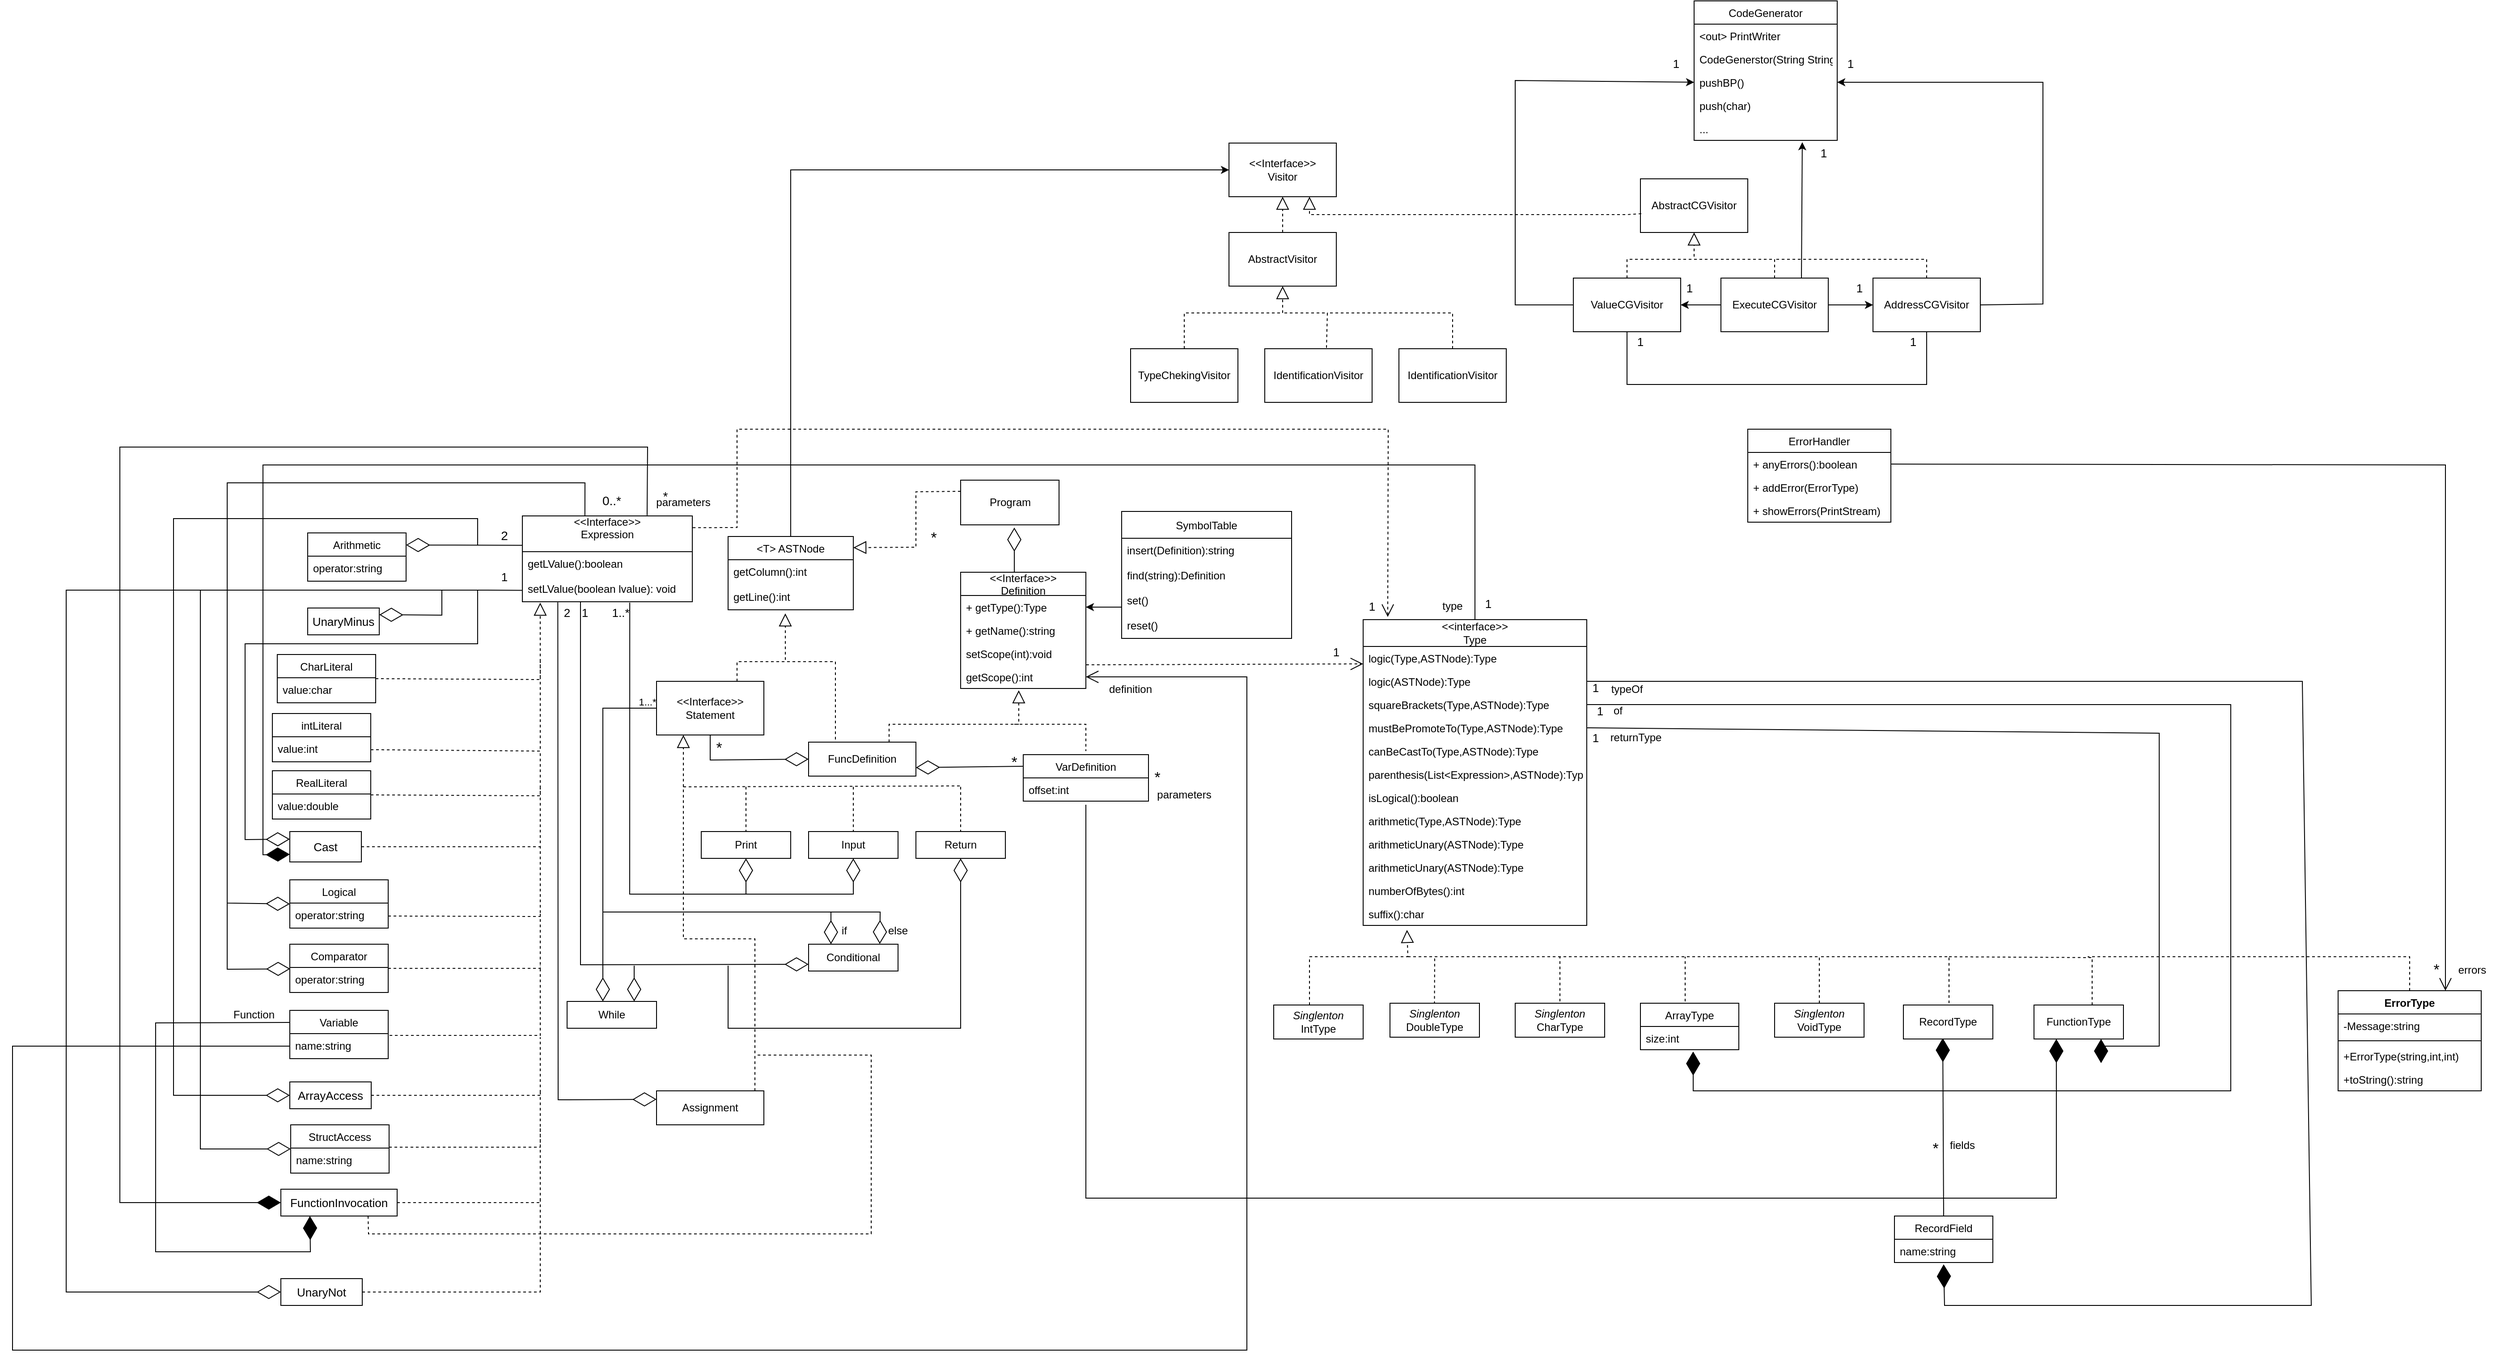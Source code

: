 <mxfile version="21.1.7" type="device">
  <diagram name="Página-1" id="NYznuCwHWtCbUjqNWpKD">
    <mxGraphModel dx="1742" dy="1727" grid="1" gridSize="10" guides="1" tooltips="1" connect="1" arrows="1" fold="1" page="1" pageScale="1" pageWidth="827" pageHeight="1169" math="0" shadow="0">
      <root>
        <mxCell id="0" />
        <mxCell id="1" parent="0" />
        <mxCell id="2UWd0R9MiRfLyB3t6blX-8" value="&lt;T&gt; ASTNode" style="swimlane;fontStyle=0;childLayout=stackLayout;horizontal=1;startSize=26;horizontalStack=0;resizeParent=1;resizeParentMax=0;resizeLast=0;collapsible=1;marginBottom=0;" parent="1" vertex="1">
          <mxGeometry x="240" y="120" width="140" height="82" as="geometry" />
        </mxCell>
        <mxCell id="2UWd0R9MiRfLyB3t6blX-10" value="getColumn():int&#xa;&#xa;&#xa;" style="text;align=left;verticalAlign=top;spacingLeft=4;spacingRight=4;overflow=hidden;rotatable=0;points=[[0,0.5],[1,0.5]];portConstraint=eastwest;" parent="2UWd0R9MiRfLyB3t6blX-8" vertex="1">
          <mxGeometry y="26" width="140" height="28" as="geometry" />
        </mxCell>
        <mxCell id="2UWd0R9MiRfLyB3t6blX-12" value="getLine():int&#xa;&#xa;&#xa;" style="text;align=left;verticalAlign=top;spacingLeft=4;spacingRight=4;overflow=hidden;rotatable=0;points=[[0,0.5],[1,0.5]];portConstraint=eastwest;" parent="2UWd0R9MiRfLyB3t6blX-8" vertex="1">
          <mxGeometry y="54" width="140" height="28" as="geometry" />
        </mxCell>
        <mxCell id="2UWd0R9MiRfLyB3t6blX-13" value="Program" style="html=1;" parent="1" vertex="1">
          <mxGeometry x="500" y="57" width="110" height="50" as="geometry" />
        </mxCell>
        <mxCell id="2UWd0R9MiRfLyB3t6blX-15" value="" style="endArrow=block;dashed=1;endFill=0;endSize=12;html=1;rounded=0;entryX=1;entryY=0.152;entryDx=0;entryDy=0;exitX=0;exitY=0.25;exitDx=0;exitDy=0;entryPerimeter=0;" parent="1" source="2UWd0R9MiRfLyB3t6blX-13" target="2UWd0R9MiRfLyB3t6blX-8" edge="1">
          <mxGeometry width="160" relative="1" as="geometry">
            <mxPoint x="330" y="300" as="sourcePoint" />
            <mxPoint x="490" y="300" as="targetPoint" />
            <Array as="points">
              <mxPoint x="450" y="70" />
              <mxPoint x="450" y="132" />
            </Array>
          </mxGeometry>
        </mxCell>
        <mxCell id="2UWd0R9MiRfLyB3t6blX-22" value="" style="endArrow=diamondThin;endFill=0;endSize=24;html=1;rounded=0;" parent="1" edge="1">
          <mxGeometry width="160" relative="1" as="geometry">
            <mxPoint x="560" y="160" as="sourcePoint" />
            <mxPoint x="560" y="110" as="targetPoint" />
          </mxGeometry>
        </mxCell>
        <mxCell id="2UWd0R9MiRfLyB3t6blX-23" value="*" style="text;html=1;strokeColor=none;fillColor=none;align=center;verticalAlign=middle;whiteSpace=wrap;rounded=0;fontSize=17;" parent="1" vertex="1">
          <mxGeometry x="440" y="107" width="60" height="30" as="geometry" />
        </mxCell>
        <mxCell id="2UWd0R9MiRfLyB3t6blX-24" value="" style="endArrow=open;endSize=12;dashed=1;html=1;rounded=0;fontSize=17;entryX=0;entryY=0.75;entryDx=0;entryDy=0;exitX=1.003;exitY=-0.018;exitDx=0;exitDy=0;exitPerimeter=0;entryPerimeter=0;" parent="1" source="krxHbP2sfhbJSF6yrtBJ-27" target="2OquBeiTaUIM5SdRCzM_-6" edge="1">
          <mxGeometry width="160" relative="1" as="geometry">
            <mxPoint x="630" y="263" as="sourcePoint" />
            <mxPoint x="940" y="262.5" as="targetPoint" />
          </mxGeometry>
        </mxCell>
        <mxCell id="2UWd0R9MiRfLyB3t6blX-25" value="&lt;font style=&quot;font-size: 13px;&quot;&gt;1&lt;/font&gt;" style="text;html=1;strokeColor=none;fillColor=none;align=center;verticalAlign=middle;whiteSpace=wrap;rounded=0;fontSize=17;" parent="1" vertex="1">
          <mxGeometry x="890" y="234" width="60" height="30" as="geometry" />
        </mxCell>
        <mxCell id="2UWd0R9MiRfLyB3t6blX-26" value="&lt;div&gt;&amp;lt;&amp;lt;Interface&amp;gt;&amp;gt;&lt;/div&gt;&lt;div&gt;Statement&lt;br&gt;&lt;/div&gt;" style="rounded=0;whiteSpace=wrap;html=1;" parent="1" vertex="1">
          <mxGeometry x="160" y="282" width="120" height="60" as="geometry" />
        </mxCell>
        <mxCell id="2UWd0R9MiRfLyB3t6blX-27" value="FuncDefinition" style="rounded=0;whiteSpace=wrap;html=1;" parent="1" vertex="1">
          <mxGeometry x="330" y="350" width="120" height="38" as="geometry" />
        </mxCell>
        <mxCell id="2UWd0R9MiRfLyB3t6blX-28" value="" style="endArrow=block;dashed=1;endFill=0;endSize=12;html=1;rounded=0;entryX=0.457;entryY=1.143;entryDx=0;entryDy=0;entryPerimeter=0;exitX=0.75;exitY=0;exitDx=0;exitDy=0;" parent="1" source="2UWd0R9MiRfLyB3t6blX-26" target="2UWd0R9MiRfLyB3t6blX-12" edge="1">
          <mxGeometry width="160" relative="1" as="geometry">
            <mxPoint x="304" y="260" as="sourcePoint" />
            <mxPoint x="390" y="142.464" as="targetPoint" />
            <Array as="points">
              <mxPoint x="250" y="260" />
              <mxPoint x="304" y="260" />
            </Array>
          </mxGeometry>
        </mxCell>
        <mxCell id="2UWd0R9MiRfLyB3t6blX-30" value="" style="endArrow=none;dashed=1;html=1;rounded=0;fontSize=13;entryX=0.25;entryY=0;entryDx=0;entryDy=0;" parent="1" target="2UWd0R9MiRfLyB3t6blX-27" edge="1">
          <mxGeometry width="50" height="50" relative="1" as="geometry">
            <mxPoint x="300" y="260" as="sourcePoint" />
            <mxPoint x="440" y="270" as="targetPoint" />
            <Array as="points">
              <mxPoint x="360" y="260" />
            </Array>
          </mxGeometry>
        </mxCell>
        <mxCell id="2UWd0R9MiRfLyB3t6blX-32" value="" style="endArrow=diamondThin;endFill=0;endSize=24;html=1;rounded=0;fontSize=13;entryX=0;entryY=0.5;entryDx=0;entryDy=0;exitX=0.5;exitY=1;exitDx=0;exitDy=0;" parent="1" source="2UWd0R9MiRfLyB3t6blX-26" target="2UWd0R9MiRfLyB3t6blX-27" edge="1">
          <mxGeometry width="160" relative="1" as="geometry">
            <mxPoint x="330" y="300" as="sourcePoint" />
            <mxPoint x="490" y="300" as="targetPoint" />
            <Array as="points">
              <mxPoint x="220" y="370" />
            </Array>
          </mxGeometry>
        </mxCell>
        <mxCell id="2UWd0R9MiRfLyB3t6blX-33" value="*" style="text;html=1;strokeColor=none;fillColor=none;align=center;verticalAlign=middle;whiteSpace=wrap;rounded=0;fontSize=17;" parent="1" vertex="1">
          <mxGeometry x="200" y="342" width="60" height="30" as="geometry" />
        </mxCell>
        <mxCell id="2UWd0R9MiRfLyB3t6blX-35" value="" style="endArrow=block;dashed=1;endFill=0;endSize=12;html=1;rounded=0;fontSize=13;exitX=0.75;exitY=0;exitDx=0;exitDy=0;entryX=0.464;entryY=1.077;entryDx=0;entryDy=0;entryPerimeter=0;" parent="1" source="2UWd0R9MiRfLyB3t6blX-27" target="krxHbP2sfhbJSF6yrtBJ-27" edge="1">
          <mxGeometry width="160" relative="1" as="geometry">
            <mxPoint x="330" y="300" as="sourcePoint" />
            <mxPoint x="565.04" y="308.988" as="targetPoint" />
            <Array as="points">
              <mxPoint x="420" y="330" />
              <mxPoint x="565" y="330" />
            </Array>
          </mxGeometry>
        </mxCell>
        <mxCell id="2UWd0R9MiRfLyB3t6blX-40" value="" style="endArrow=none;dashed=1;html=1;rounded=0;fontSize=13;entryX=0.5;entryY=0;entryDx=0;entryDy=0;" parent="1" edge="1">
          <mxGeometry width="50" height="50" relative="1" as="geometry">
            <mxPoint x="560" y="330" as="sourcePoint" />
            <mxPoint x="640" y="360" as="targetPoint" />
            <Array as="points">
              <mxPoint x="640" y="330" />
            </Array>
          </mxGeometry>
        </mxCell>
        <mxCell id="2UWd0R9MiRfLyB3t6blX-41" value="&lt;div&gt;Assignment&lt;/div&gt;" style="rounded=0;whiteSpace=wrap;html=1;" parent="1" vertex="1">
          <mxGeometry x="160" y="740" width="120" height="38" as="geometry" />
        </mxCell>
        <mxCell id="2UWd0R9MiRfLyB3t6blX-42" value="" style="endArrow=diamondThin;endFill=0;endSize=24;html=1;rounded=0;fontSize=13;entryX=0;entryY=0.25;entryDx=0;entryDy=0;exitX=-0.006;exitY=0.122;exitDx=0;exitDy=0;exitPerimeter=0;" parent="1" source="nMUlGTiB2CHpz4Iuv25U-42" target="2UWd0R9MiRfLyB3t6blX-41" edge="1">
          <mxGeometry width="160" relative="1" as="geometry">
            <mxPoint x="230" y="352" as="sourcePoint" />
            <mxPoint x="340" y="379" as="targetPoint" />
            <Array as="points">
              <mxPoint x="50" y="750" />
            </Array>
          </mxGeometry>
        </mxCell>
        <mxCell id="2UWd0R9MiRfLyB3t6blX-44" value="2" style="text;html=1;strokeColor=none;fillColor=none;align=center;verticalAlign=middle;whiteSpace=wrap;rounded=0;fontSize=13;" parent="1" vertex="1">
          <mxGeometry x="30" y="190" width="60" height="30" as="geometry" />
        </mxCell>
        <mxCell id="2UWd0R9MiRfLyB3t6blX-45" value="" style="endArrow=block;dashed=1;endFill=0;endSize=12;html=1;rounded=0;fontSize=13;entryX=0.25;entryY=1;entryDx=0;entryDy=0;" parent="1" target="2UWd0R9MiRfLyB3t6blX-26" edge="1">
          <mxGeometry width="160" relative="1" as="geometry">
            <mxPoint x="270" y="740" as="sourcePoint" />
            <mxPoint x="490" y="300" as="targetPoint" />
            <Array as="points">
              <mxPoint x="270" y="680" />
              <mxPoint x="270" y="570" />
              <mxPoint x="190" y="570" />
            </Array>
          </mxGeometry>
        </mxCell>
        <mxCell id="2UWd0R9MiRfLyB3t6blX-46" value="" style="endArrow=none;dashed=1;html=1;rounded=0;fontSize=13;" parent="1" edge="1">
          <mxGeometry width="50" height="50" relative="1" as="geometry">
            <mxPoint x="190" y="400" as="sourcePoint" />
            <mxPoint x="500" y="399" as="targetPoint" />
          </mxGeometry>
        </mxCell>
        <mxCell id="2UWd0R9MiRfLyB3t6blX-47" value="UnaryMinus" style="rounded=0;whiteSpace=wrap;html=1;fontSize=13;" parent="1" vertex="1">
          <mxGeometry x="-230" y="200" width="80" height="30" as="geometry" />
        </mxCell>
        <mxCell id="2UWd0R9MiRfLyB3t6blX-48" value="Cast" style="rounded=0;whiteSpace=wrap;html=1;fontSize=13;" parent="1" vertex="1">
          <mxGeometry x="-250" y="450" width="80" height="34" as="geometry" />
        </mxCell>
        <mxCell id="2UWd0R9MiRfLyB3t6blX-59" value="Arithmetic" style="swimlane;fontStyle=0;childLayout=stackLayout;horizontal=1;startSize=26;horizontalStack=0;resizeParent=1;resizeParentMax=0;resizeLast=0;collapsible=1;marginBottom=0;" parent="1" vertex="1">
          <mxGeometry x="-230" y="116" width="110" height="54" as="geometry" />
        </mxCell>
        <mxCell id="2UWd0R9MiRfLyB3t6blX-60" value="operator:string" style="text;align=left;verticalAlign=top;spacingLeft=4;spacingRight=4;overflow=hidden;rotatable=0;points=[[0,0.5],[1,0.5]];portConstraint=eastwest;" parent="2UWd0R9MiRfLyB3t6blX-59" vertex="1">
          <mxGeometry y="26" width="110" height="28" as="geometry" />
        </mxCell>
        <mxCell id="2UWd0R9MiRfLyB3t6blX-62" value="" style="endArrow=diamondThin;endFill=0;endSize=24;html=1;rounded=0;fontSize=13;entryX=1;entryY=0.25;entryDx=0;entryDy=0;exitX=-0.002;exitY=0.342;exitDx=0;exitDy=0;exitPerimeter=0;" parent="1" source="krxHbP2sfhbJSF6yrtBJ-1" target="2UWd0R9MiRfLyB3t6blX-59" edge="1">
          <mxGeometry width="160" relative="1" as="geometry">
            <mxPoint x="10" y="127" as="sourcePoint" />
            <mxPoint x="-100" y="130" as="targetPoint" />
          </mxGeometry>
        </mxCell>
        <mxCell id="2UWd0R9MiRfLyB3t6blX-64" value="" style="endArrow=diamondThin;endFill=0;endSize=24;html=1;rounded=0;fontSize=13;entryX=1;entryY=0.25;entryDx=0;entryDy=0;exitX=0.836;exitY=1.01;exitDx=0;exitDy=0;exitPerimeter=0;" parent="1" source="2UWd0R9MiRfLyB3t6blX-65" target="2UWd0R9MiRfLyB3t6blX-47" edge="1">
          <mxGeometry width="160" relative="1" as="geometry">
            <mxPoint x="22.38" y="179.99" as="sourcePoint" />
            <mxPoint x="-140" y="190" as="targetPoint" />
            <Array as="points">
              <mxPoint x="-30" y="180" />
              <mxPoint x="-80" y="180" />
              <mxPoint x="-80" y="208" />
            </Array>
          </mxGeometry>
        </mxCell>
        <mxCell id="2UWd0R9MiRfLyB3t6blX-65" value="1" style="text;html=1;strokeColor=none;fillColor=none;align=center;verticalAlign=middle;whiteSpace=wrap;rounded=0;fontSize=13;" parent="1" vertex="1">
          <mxGeometry x="-40" y="150" width="60" height="30" as="geometry" />
        </mxCell>
        <mxCell id="2UWd0R9MiRfLyB3t6blX-71" value="" style="endArrow=block;dashed=1;endFill=0;endSize=12;html=1;rounded=0;fontSize=13;entryX=0.105;entryY=1.036;entryDx=0;entryDy=0;exitX=1;exitY=0.5;exitDx=0;exitDy=0;entryPerimeter=0;" parent="1" source="V8tE0jP70gdgCO8X672E-8" target="krxHbP2sfhbJSF6yrtBJ-3" edge="1">
          <mxGeometry width="160" relative="1" as="geometry">
            <mxPoint x="-155" y="261.5" as="sourcePoint" />
            <mxPoint x="240" y="340" as="targetPoint" />
            <Array as="points">
              <mxPoint x="30" y="280" />
            </Array>
          </mxGeometry>
        </mxCell>
        <mxCell id="2UWd0R9MiRfLyB3t6blX-72" value="" style="endArrow=none;dashed=1;html=1;rounded=0;fontSize=13;" parent="1" source="V8tE0jP70gdgCO8X672E-11" edge="1">
          <mxGeometry width="50" height="50" relative="1" as="geometry">
            <mxPoint x="-154" y="323" as="sourcePoint" />
            <mxPoint x="30" y="260" as="targetPoint" />
            <Array as="points">
              <mxPoint x="30" y="360" />
            </Array>
          </mxGeometry>
        </mxCell>
        <mxCell id="2UWd0R9MiRfLyB3t6blX-73" value="" style="endArrow=none;dashed=1;html=1;rounded=0;fontSize=13;exitX=1;exitY=0.5;exitDx=0;exitDy=0;" parent="1" source="V8tE0jP70gdgCO8X672E-12" edge="1">
          <mxGeometry width="50" height="50" relative="1" as="geometry">
            <mxPoint x="-150" y="375" as="sourcePoint" />
            <mxPoint x="30" y="360" as="targetPoint" />
            <Array as="points">
              <mxPoint x="30" y="410" />
            </Array>
          </mxGeometry>
        </mxCell>
        <mxCell id="2UWd0R9MiRfLyB3t6blX-74" value="" style="endArrow=none;dashed=1;html=1;rounded=0;fontSize=13;exitX=1;exitY=0.5;exitDx=0;exitDy=0;" parent="1" source="2UWd0R9MiRfLyB3t6blX-48" edge="1">
          <mxGeometry width="50" height="50" relative="1" as="geometry">
            <mxPoint x="-135" y="343" as="sourcePoint" />
            <mxPoint x="30" y="400" as="targetPoint" />
            <Array as="points">
              <mxPoint x="30" y="467" />
            </Array>
          </mxGeometry>
        </mxCell>
        <mxCell id="5au-OSd6G3MzPt95XfjI-12" value="" style="endArrow=none;dashed=1;html=1;rounded=0;fontSize=13;exitX=1;exitY=0.5;exitDx=0;exitDy=0;" parent="1" source="nMUlGTiB2CHpz4Iuv25U-9" edge="1">
          <mxGeometry width="50" height="50" relative="1" as="geometry">
            <mxPoint x="-149" y="525" as="sourcePoint" />
            <mxPoint x="30" y="540" as="targetPoint" />
            <Array as="points">
              <mxPoint x="30" y="603" />
            </Array>
          </mxGeometry>
        </mxCell>
        <mxCell id="5au-OSd6G3MzPt95XfjI-16" value="" style="endArrow=block;dashed=1;endFill=0;endSize=12;html=1;rounded=0;" parent="1" edge="1">
          <mxGeometry width="160" relative="1" as="geometry">
            <mxPoint x="890" y="650" as="sourcePoint" />
            <mxPoint x="999" y="560" as="targetPoint" />
            <Array as="points">
              <mxPoint x="890" y="590" />
              <mxPoint x="1000" y="590" />
            </Array>
          </mxGeometry>
        </mxCell>
        <mxCell id="5au-OSd6G3MzPt95XfjI-17" value="" style="endArrow=none;dashed=1;html=1;rounded=0;exitX=0.452;exitY=0.018;exitDx=0;exitDy=0;exitPerimeter=0;" parent="1" edge="1">
          <mxGeometry width="50" height="50" relative="1" as="geometry">
            <mxPoint x="1029.72" y="642.936" as="sourcePoint" />
            <mxPoint x="1030" y="590" as="targetPoint" />
          </mxGeometry>
        </mxCell>
        <mxCell id="5au-OSd6G3MzPt95XfjI-19" value="" style="endArrow=none;dashed=1;html=1;rounded=0;" parent="1" edge="1">
          <mxGeometry width="50" height="50" relative="1" as="geometry">
            <mxPoint x="1000" y="590" as="sourcePoint" />
            <mxPoint x="1330" y="590" as="targetPoint" />
          </mxGeometry>
        </mxCell>
        <mxCell id="5au-OSd6G3MzPt95XfjI-20" value="" style="endArrow=none;dashed=1;html=1;rounded=0;" parent="1" edge="1">
          <mxGeometry width="50" height="50" relative="1" as="geometry">
            <mxPoint x="1170" y="640" as="sourcePoint" />
            <mxPoint x="1170" y="590" as="targetPoint" />
          </mxGeometry>
        </mxCell>
        <mxCell id="5au-OSd6G3MzPt95XfjI-21" value="" style="endArrow=none;dashed=1;html=1;rounded=0;" parent="1" edge="1">
          <mxGeometry width="50" height="50" relative="1" as="geometry">
            <mxPoint x="1310" y="640" as="sourcePoint" />
            <mxPoint x="1310" y="590" as="targetPoint" />
          </mxGeometry>
        </mxCell>
        <mxCell id="5au-OSd6G3MzPt95XfjI-22" value="ArrayType" style="swimlane;fontStyle=0;childLayout=stackLayout;horizontal=1;startSize=26;fillColor=none;horizontalStack=0;resizeParent=1;resizeParentMax=0;resizeLast=0;collapsible=1;marginBottom=0;" parent="1" vertex="1">
          <mxGeometry x="1260" y="642" width="110" height="52" as="geometry" />
        </mxCell>
        <mxCell id="5au-OSd6G3MzPt95XfjI-23" value="size:int" style="text;strokeColor=none;fillColor=none;align=left;verticalAlign=top;spacingLeft=4;spacingRight=4;overflow=hidden;rotatable=0;points=[[0,0.5],[1,0.5]];portConstraint=eastwest;" parent="5au-OSd6G3MzPt95XfjI-22" vertex="1">
          <mxGeometry y="26" width="110" height="26" as="geometry" />
        </mxCell>
        <mxCell id="5au-OSd6G3MzPt95XfjI-26" value="Conditional" style="rounded=0;whiteSpace=wrap;html=1;" parent="1" vertex="1">
          <mxGeometry x="330" y="576" width="100" height="30" as="geometry" />
        </mxCell>
        <mxCell id="5au-OSd6G3MzPt95XfjI-28" value="Input" style="rounded=0;whiteSpace=wrap;html=1;" parent="1" vertex="1">
          <mxGeometry x="330" y="450" width="100" height="30" as="geometry" />
        </mxCell>
        <mxCell id="5au-OSd6G3MzPt95XfjI-30" value="While" style="rounded=0;whiteSpace=wrap;html=1;" parent="1" vertex="1">
          <mxGeometry x="60" y="640" width="100" height="30" as="geometry" />
        </mxCell>
        <mxCell id="5au-OSd6G3MzPt95XfjI-31" value="Return" style="rounded=0;whiteSpace=wrap;html=1;" parent="1" vertex="1">
          <mxGeometry x="450" y="450" width="100" height="30" as="geometry" />
        </mxCell>
        <mxCell id="5au-OSd6G3MzPt95XfjI-33" value="" style="endArrow=none;dashed=1;html=1;rounded=0;entryX=0.5;entryY=0;entryDx=0;entryDy=0;" parent="1" target="5au-OSd6G3MzPt95XfjI-41" edge="1">
          <mxGeometry width="50" height="50" relative="1" as="geometry">
            <mxPoint x="260" y="400" as="sourcePoint" />
            <mxPoint x="250" y="410" as="targetPoint" />
          </mxGeometry>
        </mxCell>
        <mxCell id="5au-OSd6G3MzPt95XfjI-34" value="" style="endArrow=none;dashed=1;html=1;rounded=0;" parent="1" target="5au-OSd6G3MzPt95XfjI-28" edge="1">
          <mxGeometry width="50" height="50" relative="1" as="geometry">
            <mxPoint x="380" y="400" as="sourcePoint" />
            <mxPoint x="390" y="450" as="targetPoint" />
          </mxGeometry>
        </mxCell>
        <mxCell id="5au-OSd6G3MzPt95XfjI-38" value="" style="endArrow=none;dashed=1;html=1;rounded=0;entryX=0.5;entryY=0;entryDx=0;entryDy=0;" parent="1" target="5au-OSd6G3MzPt95XfjI-31" edge="1">
          <mxGeometry width="50" height="50" relative="1" as="geometry">
            <mxPoint x="500" y="400" as="sourcePoint" />
            <mxPoint x="320" y="550" as="targetPoint" />
          </mxGeometry>
        </mxCell>
        <mxCell id="5au-OSd6G3MzPt95XfjI-41" value="Print" style="rounded=0;whiteSpace=wrap;html=1;" parent="1" vertex="1">
          <mxGeometry x="210" y="450" width="100" height="30" as="geometry" />
        </mxCell>
        <mxCell id="5au-OSd6G3MzPt95XfjI-42" value="" style="endArrow=diamondThin;endFill=0;endSize=24;html=1;rounded=0;entryX=0.4;entryY=0;entryDx=0;entryDy=0;exitX=0;exitY=0.5;exitDx=0;exitDy=0;entryPerimeter=0;" parent="1" source="2UWd0R9MiRfLyB3t6blX-26" target="5au-OSd6G3MzPt95XfjI-30" edge="1">
          <mxGeometry width="160" relative="1" as="geometry">
            <mxPoint x="100" y="330" as="sourcePoint" />
            <mxPoint x="470" y="550" as="targetPoint" />
            <Array as="points">
              <mxPoint x="100" y="312" />
            </Array>
          </mxGeometry>
        </mxCell>
        <mxCell id="5au-OSd6G3MzPt95XfjI-44" value="" style="endArrow=diamondThin;endFill=0;endSize=24;html=1;rounded=0;entryX=0.25;entryY=0;entryDx=0;entryDy=0;" parent="1" target="5au-OSd6G3MzPt95XfjI-26" edge="1">
          <mxGeometry width="160" relative="1" as="geometry">
            <mxPoint x="100" y="576" as="sourcePoint" />
            <mxPoint x="470" y="490" as="targetPoint" />
            <Array as="points">
              <mxPoint x="100" y="540" />
              <mxPoint x="355" y="540" />
            </Array>
          </mxGeometry>
        </mxCell>
        <mxCell id="5au-OSd6G3MzPt95XfjI-45" value="1...*" style="text;html=1;strokeColor=none;fillColor=none;align=center;verticalAlign=middle;whiteSpace=wrap;rounded=0;fontSize=11;" parent="1" vertex="1">
          <mxGeometry x="120" y="290" width="60" height="30" as="geometry" />
        </mxCell>
        <mxCell id="nMUlGTiB2CHpz4Iuv25U-2" value="Variable" style="swimlane;fontStyle=0;childLayout=stackLayout;horizontal=1;startSize=26;horizontalStack=0;resizeParent=1;resizeParentMax=0;resizeLast=0;collapsible=1;marginBottom=0;" parent="1" vertex="1">
          <mxGeometry x="-250" y="650" width="110" height="54" as="geometry" />
        </mxCell>
        <mxCell id="nMUlGTiB2CHpz4Iuv25U-3" value="name:string" style="text;align=left;verticalAlign=top;spacingLeft=4;spacingRight=4;overflow=hidden;rotatable=0;points=[[0,0.5],[1,0.5]];portConstraint=eastwest;" parent="nMUlGTiB2CHpz4Iuv25U-2" vertex="1">
          <mxGeometry y="26" width="110" height="28" as="geometry" />
        </mxCell>
        <mxCell id="nMUlGTiB2CHpz4Iuv25U-5" value="" style="endArrow=none;dashed=1;html=1;rounded=0;fontSize=13;exitX=1.014;exitY=0.071;exitDx=0;exitDy=0;exitPerimeter=0;" parent="1" source="nMUlGTiB2CHpz4Iuv25U-3" edge="1">
          <mxGeometry width="50" height="50" relative="1" as="geometry">
            <mxPoint x="-139" y="535" as="sourcePoint" />
            <mxPoint x="30" y="600" as="targetPoint" />
            <Array as="points">
              <mxPoint x="30" y="678" />
            </Array>
          </mxGeometry>
        </mxCell>
        <mxCell id="nMUlGTiB2CHpz4Iuv25U-8" value="ArrayAccess" style="rounded=0;whiteSpace=wrap;html=1;fontSize=13;" parent="1" vertex="1">
          <mxGeometry x="-250" y="730" width="91" height="30" as="geometry" />
        </mxCell>
        <mxCell id="nMUlGTiB2CHpz4Iuv25U-9" value="Comparator" style="swimlane;fontStyle=0;childLayout=stackLayout;horizontal=1;startSize=26;horizontalStack=0;resizeParent=1;resizeParentMax=0;resizeLast=0;collapsible=1;marginBottom=0;" parent="1" vertex="1">
          <mxGeometry x="-250" y="576" width="110" height="54" as="geometry" />
        </mxCell>
        <mxCell id="nMUlGTiB2CHpz4Iuv25U-10" value="operator:string" style="text;align=left;verticalAlign=top;spacingLeft=4;spacingRight=4;overflow=hidden;rotatable=0;points=[[0,0.5],[1,0.5]];portConstraint=eastwest;" parent="nMUlGTiB2CHpz4Iuv25U-9" vertex="1">
          <mxGeometry y="26" width="110" height="28" as="geometry" />
        </mxCell>
        <mxCell id="nMUlGTiB2CHpz4Iuv25U-11" value="Logical" style="swimlane;fontStyle=0;childLayout=stackLayout;horizontal=1;startSize=26;horizontalStack=0;resizeParent=1;resizeParentMax=0;resizeLast=0;collapsible=1;marginBottom=0;" parent="1" vertex="1">
          <mxGeometry x="-250" y="504" width="110" height="54" as="geometry" />
        </mxCell>
        <mxCell id="nMUlGTiB2CHpz4Iuv25U-12" value="operator:string" style="text;align=left;verticalAlign=top;spacingLeft=4;spacingRight=4;overflow=hidden;rotatable=0;points=[[0,0.5],[1,0.5]];portConstraint=eastwest;" parent="nMUlGTiB2CHpz4Iuv25U-11" vertex="1">
          <mxGeometry y="26" width="110" height="28" as="geometry" />
        </mxCell>
        <mxCell id="nMUlGTiB2CHpz4Iuv25U-15" value="0..*" style="text;html=1;strokeColor=none;fillColor=none;align=center;verticalAlign=middle;whiteSpace=wrap;rounded=0;fontSize=14;" parent="1" vertex="1">
          <mxGeometry x="80" y="65" width="60" height="30" as="geometry" />
        </mxCell>
        <mxCell id="nMUlGTiB2CHpz4Iuv25U-18" value="" style="endArrow=diamondThin;endFill=0;endSize=24;html=1;rounded=0;fontSize=14;entryX=0;entryY=0.5;entryDx=0;entryDy=0;" parent="1" target="nMUlGTiB2CHpz4Iuv25U-8" edge="1">
          <mxGeometry width="160" relative="1" as="geometry">
            <mxPoint x="-40" y="130" as="sourcePoint" />
            <mxPoint x="310" y="390" as="targetPoint" />
            <Array as="points">
              <mxPoint x="-40" y="100" />
              <mxPoint x="-380" y="100" />
              <mxPoint x="-380" y="745" />
            </Array>
          </mxGeometry>
        </mxCell>
        <mxCell id="nMUlGTiB2CHpz4Iuv25U-19" value="StructAccess" style="swimlane;fontStyle=0;childLayout=stackLayout;horizontal=1;startSize=26;horizontalStack=0;resizeParent=1;resizeParentMax=0;resizeLast=0;collapsible=1;marginBottom=0;" parent="1" vertex="1">
          <mxGeometry x="-249" y="778" width="110" height="54" as="geometry" />
        </mxCell>
        <mxCell id="nMUlGTiB2CHpz4Iuv25U-20" value="name:string" style="text;align=left;verticalAlign=top;spacingLeft=4;spacingRight=4;overflow=hidden;rotatable=0;points=[[0,0.5],[1,0.5]];portConstraint=eastwest;" parent="nMUlGTiB2CHpz4Iuv25U-19" vertex="1">
          <mxGeometry y="26" width="110" height="28" as="geometry" />
        </mxCell>
        <mxCell id="nMUlGTiB2CHpz4Iuv25U-21" value="" style="endArrow=diamondThin;endFill=0;endSize=24;html=1;rounded=0;fontSize=14;entryX=0;entryY=0.5;entryDx=0;entryDy=0;" parent="1" target="nMUlGTiB2CHpz4Iuv25U-19" edge="1">
          <mxGeometry width="160" relative="1" as="geometry">
            <mxPoint x="-80" y="180" as="sourcePoint" />
            <mxPoint x="310" y="390" as="targetPoint" />
            <Array as="points">
              <mxPoint x="-350" y="180" />
              <mxPoint x="-350" y="805" />
            </Array>
          </mxGeometry>
        </mxCell>
        <mxCell id="nMUlGTiB2CHpz4Iuv25U-23" value="" style="endArrow=none;dashed=1;html=1;rounded=0;fontSize=14;exitX=1;exitY=0.5;exitDx=0;exitDy=0;" parent="1" source="nMUlGTiB2CHpz4Iuv25U-8" edge="1">
          <mxGeometry width="50" height="50" relative="1" as="geometry">
            <mxPoint x="210" y="410" as="sourcePoint" />
            <mxPoint x="30" y="680" as="targetPoint" />
            <Array as="points">
              <mxPoint x="30" y="745" />
            </Array>
          </mxGeometry>
        </mxCell>
        <mxCell id="nMUlGTiB2CHpz4Iuv25U-24" value="" style="endArrow=none;dashed=1;html=1;rounded=0;fontSize=14;exitX=1;exitY=-0.036;exitDx=0;exitDy=0;exitPerimeter=0;" parent="1" source="nMUlGTiB2CHpz4Iuv25U-20" edge="1">
          <mxGeometry width="50" height="50" relative="1" as="geometry">
            <mxPoint x="210" y="410" as="sourcePoint" />
            <mxPoint x="30" y="740" as="targetPoint" />
            <Array as="points">
              <mxPoint x="30" y="803" />
            </Array>
          </mxGeometry>
        </mxCell>
        <mxCell id="nMUlGTiB2CHpz4Iuv25U-26" value="FunctionInvocation" style="rounded=0;whiteSpace=wrap;html=1;fontSize=13;" parent="1" vertex="1">
          <mxGeometry x="-260" y="850" width="130" height="30" as="geometry" />
        </mxCell>
        <mxCell id="nMUlGTiB2CHpz4Iuv25U-27" value="" style="endArrow=diamondThin;endFill=1;endSize=24;html=1;rounded=0;fontSize=14;entryX=0;entryY=0.5;entryDx=0;entryDy=0;exitX=0.734;exitY=-0.007;exitDx=0;exitDy=0;exitPerimeter=0;" parent="1" source="krxHbP2sfhbJSF6yrtBJ-1" target="nMUlGTiB2CHpz4Iuv25U-26" edge="1">
          <mxGeometry width="160" relative="1" as="geometry">
            <mxPoint x="160" y="155" as="sourcePoint" />
            <mxPoint x="310" y="640" as="targetPoint" />
            <Array as="points">
              <mxPoint x="150" y="20" />
              <mxPoint x="-440" y="20" />
              <mxPoint x="-440" y="865" />
            </Array>
          </mxGeometry>
        </mxCell>
        <mxCell id="nMUlGTiB2CHpz4Iuv25U-28" value="" style="endArrow=diamondThin;endFill=1;endSize=24;html=1;rounded=0;fontSize=14;entryX=0.25;entryY=1;entryDx=0;entryDy=0;exitX=0;exitY=0.25;exitDx=0;exitDy=0;" parent="1" source="nMUlGTiB2CHpz4Iuv25U-2" target="nMUlGTiB2CHpz4Iuv25U-26" edge="1">
          <mxGeometry width="160" relative="1" as="geometry">
            <mxPoint x="150" y="520" as="sourcePoint" />
            <mxPoint x="310" y="520" as="targetPoint" />
            <Array as="points">
              <mxPoint x="-400" y="664" />
              <mxPoint x="-400" y="920" />
              <mxPoint x="-227" y="920" />
            </Array>
          </mxGeometry>
        </mxCell>
        <mxCell id="nMUlGTiB2CHpz4Iuv25U-29" value="Function" style="text;html=1;strokeColor=none;fillColor=none;align=center;verticalAlign=middle;whiteSpace=wrap;rounded=0;fontSize=12;" parent="1" vertex="1">
          <mxGeometry x="-320" y="640" width="60" height="30" as="geometry" />
        </mxCell>
        <mxCell id="nMUlGTiB2CHpz4Iuv25U-30" value="" style="endArrow=diamondThin;endFill=1;endSize=24;html=1;rounded=0;fontSize=12;entryX=0;entryY=0.75;entryDx=0;entryDy=0;exitX=0.5;exitY=0;exitDx=0;exitDy=0;" parent="1" source="2OquBeiTaUIM5SdRCzM_-1" target="2UWd0R9MiRfLyB3t6blX-48" edge="1">
          <mxGeometry width="160" relative="1" as="geometry">
            <mxPoint x="1000" y="220" as="sourcePoint" />
            <mxPoint x="310" y="270" as="targetPoint" />
            <Array as="points">
              <mxPoint x="1075" y="40" />
              <mxPoint x="-280" y="40" />
              <mxPoint x="-280" y="476" />
            </Array>
          </mxGeometry>
        </mxCell>
        <mxCell id="nMUlGTiB2CHpz4Iuv25U-31" value="type" style="text;html=1;strokeColor=none;fillColor=none;align=center;verticalAlign=middle;whiteSpace=wrap;rounded=0;fontSize=12;" parent="1" vertex="1">
          <mxGeometry x="1020" y="183" width="60" height="30" as="geometry" />
        </mxCell>
        <mxCell id="nMUlGTiB2CHpz4Iuv25U-32" value="parameters" style="text;html=1;strokeColor=none;fillColor=none;align=center;verticalAlign=middle;whiteSpace=wrap;rounded=0;fontSize=12;" parent="1" vertex="1">
          <mxGeometry x="160" y="67" width="60" height="30" as="geometry" />
        </mxCell>
        <mxCell id="nMUlGTiB2CHpz4Iuv25U-34" style="edgeStyle=orthogonalEdgeStyle;rounded=0;orthogonalLoop=1;jettySize=auto;html=1;exitX=0.5;exitY=1;exitDx=0;exitDy=0;fontSize=12;" parent="1" source="5au-OSd6G3MzPt95XfjI-26" target="5au-OSd6G3MzPt95XfjI-26" edge="1">
          <mxGeometry relative="1" as="geometry" />
        </mxCell>
        <mxCell id="nMUlGTiB2CHpz4Iuv25U-36" value="" style="endArrow=diamondThin;endFill=0;endSize=24;html=1;rounded=0;fontSize=12;entryX=0.5;entryY=1;entryDx=0;entryDy=0;exitX=0.632;exitY=1.036;exitDx=0;exitDy=0;exitPerimeter=0;" parent="1" source="krxHbP2sfhbJSF6yrtBJ-3" target="5au-OSd6G3MzPt95XfjI-41" edge="1">
          <mxGeometry width="160" relative="1" as="geometry">
            <mxPoint x="300" y="530" as="sourcePoint" />
            <mxPoint x="460" y="530" as="targetPoint" />
            <Array as="points">
              <mxPoint x="130" y="520" />
              <mxPoint x="260" y="520" />
            </Array>
          </mxGeometry>
        </mxCell>
        <mxCell id="nMUlGTiB2CHpz4Iuv25U-37" value="" style="endArrow=diamondThin;endFill=0;endSize=24;html=1;rounded=0;fontSize=12;entryX=0.5;entryY=1;entryDx=0;entryDy=0;" parent="1" target="5au-OSd6G3MzPt95XfjI-28" edge="1">
          <mxGeometry width="160" relative="1" as="geometry">
            <mxPoint x="260" y="520" as="sourcePoint" />
            <mxPoint x="460" y="530" as="targetPoint" />
            <Array as="points">
              <mxPoint x="380" y="520" />
            </Array>
          </mxGeometry>
        </mxCell>
        <mxCell id="nMUlGTiB2CHpz4Iuv25U-38" value="" style="endArrow=diamondThin;endFill=0;endSize=24;html=1;rounded=0;fontSize=12;entryX=0.5;entryY=1;entryDx=0;entryDy=0;" parent="1" target="5au-OSd6G3MzPt95XfjI-31" edge="1">
          <mxGeometry width="160" relative="1" as="geometry">
            <mxPoint x="240" y="600" as="sourcePoint" />
            <mxPoint x="460" y="530" as="targetPoint" />
            <Array as="points">
              <mxPoint x="240" y="670" />
              <mxPoint x="500" y="670" />
            </Array>
          </mxGeometry>
        </mxCell>
        <mxCell id="nMUlGTiB2CHpz4Iuv25U-39" value="1..*" style="text;html=1;strokeColor=none;fillColor=none;align=center;verticalAlign=middle;whiteSpace=wrap;rounded=0;fontSize=13;" parent="1" vertex="1">
          <mxGeometry x="90" y="190" width="60" height="30" as="geometry" />
        </mxCell>
        <mxCell id="nMUlGTiB2CHpz4Iuv25U-40" value="" style="endArrow=diamondThin;endFill=0;endSize=24;html=1;rounded=0;fontSize=12;entryX=0;entryY=0.75;entryDx=0;entryDy=0;exitX=0.342;exitY=1.012;exitDx=0;exitDy=0;exitPerimeter=0;" parent="1" source="krxHbP2sfhbJSF6yrtBJ-3" target="5au-OSd6G3MzPt95XfjI-26" edge="1">
          <mxGeometry width="160" relative="1" as="geometry">
            <mxPoint x="110" y="470" as="sourcePoint" />
            <mxPoint x="270" y="470" as="targetPoint" />
            <Array as="points">
              <mxPoint x="75" y="599" />
            </Array>
          </mxGeometry>
        </mxCell>
        <mxCell id="nMUlGTiB2CHpz4Iuv25U-42" value="1" style="text;html=1;strokeColor=none;fillColor=none;align=center;verticalAlign=middle;whiteSpace=wrap;rounded=0;fontSize=13;" parent="1" vertex="1">
          <mxGeometry x="50" y="190" width="60" height="30" as="geometry" />
        </mxCell>
        <mxCell id="nMUlGTiB2CHpz4Iuv25U-43" value="" style="endArrow=diamondThin;endFill=0;endSize=24;html=1;rounded=0;fontSize=12;entryX=0.796;entryY=-0.007;entryDx=0;entryDy=0;entryPerimeter=0;" parent="1" target="5au-OSd6G3MzPt95XfjI-26" edge="1">
          <mxGeometry width="160" relative="1" as="geometry">
            <mxPoint x="350" y="540" as="sourcePoint" />
            <mxPoint x="270" y="470" as="targetPoint" />
            <Array as="points">
              <mxPoint x="410" y="540" />
            </Array>
          </mxGeometry>
        </mxCell>
        <mxCell id="nMUlGTiB2CHpz4Iuv25U-44" value="else" style="text;html=1;strokeColor=none;fillColor=none;align=center;verticalAlign=middle;whiteSpace=wrap;rounded=0;fontSize=12;" parent="1" vertex="1">
          <mxGeometry x="400" y="546" width="60" height="30" as="geometry" />
        </mxCell>
        <mxCell id="nMUlGTiB2CHpz4Iuv25U-45" value="if" style="text;html=1;strokeColor=none;fillColor=none;align=center;verticalAlign=middle;whiteSpace=wrap;rounded=0;fontSize=12;" parent="1" vertex="1">
          <mxGeometry x="340" y="546" width="60" height="30" as="geometry" />
        </mxCell>
        <mxCell id="nMUlGTiB2CHpz4Iuv25U-46" value="" style="endArrow=diamondThin;endFill=0;endSize=24;html=1;rounded=0;fontSize=12;entryX=0.75;entryY=0;entryDx=0;entryDy=0;" parent="1" target="5au-OSd6G3MzPt95XfjI-30" edge="1">
          <mxGeometry width="160" relative="1" as="geometry">
            <mxPoint x="135" y="600" as="sourcePoint" />
            <mxPoint x="150" y="420" as="targetPoint" />
          </mxGeometry>
        </mxCell>
        <mxCell id="nMUlGTiB2CHpz4Iuv25U-47" value="&lt;i&gt;Singlenton&lt;/i&gt;&lt;br&gt;IntType" style="rounded=0;whiteSpace=wrap;html=1;" parent="1" vertex="1">
          <mxGeometry x="850" y="644" width="100" height="38" as="geometry" />
        </mxCell>
        <mxCell id="nMUlGTiB2CHpz4Iuv25U-48" value="&lt;i&gt;Singlenton&lt;/i&gt;&lt;br&gt;DoubleType" style="rounded=0;whiteSpace=wrap;html=1;" parent="1" vertex="1">
          <mxGeometry x="980" y="642" width="100" height="38" as="geometry" />
        </mxCell>
        <mxCell id="nMUlGTiB2CHpz4Iuv25U-49" value="&lt;i&gt;Singlenton&lt;/i&gt;&lt;br&gt;CharType" style="rounded=0;whiteSpace=wrap;html=1;" parent="1" vertex="1">
          <mxGeometry x="1120" y="642" width="100" height="38" as="geometry" />
        </mxCell>
        <mxCell id="nMUlGTiB2CHpz4Iuv25U-51" value="&lt;div&gt;&lt;i&gt;Singlenton&lt;/i&gt;&lt;br&gt;&lt;/div&gt;&lt;div&gt;VoidType&lt;/div&gt;" style="rounded=0;whiteSpace=wrap;html=1;" parent="1" vertex="1">
          <mxGeometry x="1410" y="642" width="100" height="38" as="geometry" />
        </mxCell>
        <mxCell id="nMUlGTiB2CHpz4Iuv25U-52" value="" style="endArrow=none;dashed=1;html=1;rounded=0;fontSize=11;exitX=0.5;exitY=0;exitDx=0;exitDy=0;" parent="1" source="nMUlGTiB2CHpz4Iuv25U-51" edge="1">
          <mxGeometry width="50" height="50" relative="1" as="geometry">
            <mxPoint x="1060" y="690" as="sourcePoint" />
            <mxPoint x="1330" y="590" as="targetPoint" />
            <Array as="points">
              <mxPoint x="1460" y="590" />
            </Array>
          </mxGeometry>
        </mxCell>
        <mxCell id="nMUlGTiB2CHpz4Iuv25U-53" value="" style="endArrow=diamondThin;endFill=1;endSize=24;html=1;rounded=0;fontSize=11;entryX=0.536;entryY=1.077;entryDx=0;entryDy=0;entryPerimeter=0;exitX=1;exitY=0.5;exitDx=0;exitDy=0;" parent="1" source="2OquBeiTaUIM5SdRCzM_-8" target="5au-OSd6G3MzPt95XfjI-23" edge="1">
          <mxGeometry width="160" relative="1" as="geometry">
            <mxPoint x="1090" y="480.03" as="sourcePoint" />
            <mxPoint x="1170" y="640" as="targetPoint" />
            <Array as="points">
              <mxPoint x="1920" y="308" />
              <mxPoint x="1920" y="740" />
              <mxPoint x="1319" y="740" />
            </Array>
          </mxGeometry>
        </mxCell>
        <mxCell id="nMUlGTiB2CHpz4Iuv25U-57" value="&lt;font style=&quot;font-size: 13px;&quot;&gt;1&lt;/font&gt;" style="text;html=1;strokeColor=none;fillColor=none;align=center;verticalAlign=middle;whiteSpace=wrap;rounded=0;fontSize=17;" parent="1" vertex="1">
          <mxGeometry x="1185" y="300" width="60" height="30" as="geometry" />
        </mxCell>
        <mxCell id="nMUlGTiB2CHpz4Iuv25U-58" value="" style="endArrow=none;dashed=1;html=1;rounded=0;fontSize=11;exitX=0.5;exitY=0;exitDx=0;exitDy=0;" parent="1" edge="1">
          <mxGeometry width="50" height="50" relative="1" as="geometry">
            <mxPoint x="1605" y="642" as="sourcePoint" />
            <mxPoint x="1460" y="590" as="targetPoint" />
            <Array as="points">
              <mxPoint x="1605" y="590" />
            </Array>
          </mxGeometry>
        </mxCell>
        <mxCell id="nMUlGTiB2CHpz4Iuv25U-59" value="" style="endArrow=none;dashed=1;html=1;rounded=0;fontSize=11;exitX=0.5;exitY=0;exitDx=0;exitDy=0;" parent="1" source="3YkmplcBCZs07POEgJ4Y-6" edge="1">
          <mxGeometry width="50" height="50" relative="1" as="geometry">
            <mxPoint x="2115" y="441.5" as="sourcePoint" />
            <mxPoint x="1760" y="590" as="targetPoint" />
            <Array as="points">
              <mxPoint x="2120" y="590" />
              <mxPoint x="1960" y="590" />
            </Array>
          </mxGeometry>
        </mxCell>
        <mxCell id="nMUlGTiB2CHpz4Iuv25U-60" value="of" style="text;html=1;strokeColor=none;fillColor=none;align=center;verticalAlign=middle;whiteSpace=wrap;rounded=0;fontSize=12;" parent="1" vertex="1">
          <mxGeometry x="1205" y="300" width="60" height="30" as="geometry" />
        </mxCell>
        <mxCell id="nMUlGTiB2CHpz4Iuv25U-63" value="" style="endArrow=diamondThin;endFill=1;endSize=24;html=1;rounded=0;fontSize=11;exitX=0.5;exitY=0;exitDx=0;exitDy=0;entryX=0.44;entryY=0.974;entryDx=0;entryDy=0;entryPerimeter=0;" parent="1" source="nMUlGTiB2CHpz4Iuv25U-64" target="nMUlGTiB2CHpz4Iuv25U-68" edge="1">
          <mxGeometry width="160" relative="1" as="geometry">
            <mxPoint x="1090" y="840" as="sourcePoint" />
            <mxPoint x="1600" y="700" as="targetPoint" />
          </mxGeometry>
        </mxCell>
        <mxCell id="nMUlGTiB2CHpz4Iuv25U-64" value="RecordField" style="swimlane;fontStyle=0;childLayout=stackLayout;horizontal=1;startSize=26;fillColor=none;horizontalStack=0;resizeParent=1;resizeParentMax=0;resizeLast=0;collapsible=1;marginBottom=0;" parent="1" vertex="1">
          <mxGeometry x="1544" y="880" width="110" height="52" as="geometry" />
        </mxCell>
        <mxCell id="nMUlGTiB2CHpz4Iuv25U-65" value="name:string" style="text;strokeColor=none;fillColor=none;align=left;verticalAlign=top;spacingLeft=4;spacingRight=4;overflow=hidden;rotatable=0;points=[[0,0.5],[1,0.5]];portConstraint=eastwest;" parent="nMUlGTiB2CHpz4Iuv25U-64" vertex="1">
          <mxGeometry y="26" width="110" height="26" as="geometry" />
        </mxCell>
        <mxCell id="nMUlGTiB2CHpz4Iuv25U-66" value="fields" style="text;html=1;strokeColor=none;fillColor=none;align=center;verticalAlign=middle;whiteSpace=wrap;rounded=0;fontSize=12;" parent="1" vertex="1">
          <mxGeometry x="1590" y="786" width="60" height="30" as="geometry" />
        </mxCell>
        <mxCell id="nMUlGTiB2CHpz4Iuv25U-67" value="*" style="text;html=1;strokeColor=none;fillColor=none;align=center;verticalAlign=middle;whiteSpace=wrap;rounded=0;fontSize=17;" parent="1" vertex="1">
          <mxGeometry x="1560" y="790" width="60" height="30" as="geometry" />
        </mxCell>
        <mxCell id="nMUlGTiB2CHpz4Iuv25U-68" value="RecordType" style="rounded=0;whiteSpace=wrap;html=1;" parent="1" vertex="1">
          <mxGeometry x="1554" y="644" width="100" height="38" as="geometry" />
        </mxCell>
        <mxCell id="nMUlGTiB2CHpz4Iuv25U-70" value="FunctionType" style="rounded=0;whiteSpace=wrap;html=1;" parent="1" vertex="1">
          <mxGeometry x="1700" y="644" width="100" height="38" as="geometry" />
        </mxCell>
        <mxCell id="nMUlGTiB2CHpz4Iuv25U-71" value="" style="endArrow=diamondThin;endFill=1;endSize=24;html=1;rounded=0;fontSize=11;entryX=0.75;entryY=1;entryDx=0;entryDy=0;exitX=1;exitY=0.5;exitDx=0;exitDy=0;" parent="1" source="2OquBeiTaUIM5SdRCzM_-9" target="nMUlGTiB2CHpz4Iuv25U-70" edge="1">
          <mxGeometry width="160" relative="1" as="geometry">
            <mxPoint x="1090" y="509.99" as="sourcePoint" />
            <mxPoint x="1610" y="650" as="targetPoint" />
            <Array as="points">
              <mxPoint x="1840" y="340" />
              <mxPoint x="1840" y="690" />
              <mxPoint x="1775" y="690" />
            </Array>
          </mxGeometry>
        </mxCell>
        <mxCell id="nMUlGTiB2CHpz4Iuv25U-72" value="returnType" style="text;html=1;strokeColor=none;fillColor=none;align=center;verticalAlign=middle;whiteSpace=wrap;rounded=0;fontSize=12;" parent="1" vertex="1">
          <mxGeometry x="1225" y="330" width="60" height="30" as="geometry" />
        </mxCell>
        <mxCell id="nMUlGTiB2CHpz4Iuv25U-73" value="&lt;font style=&quot;font-size: 13px;&quot;&gt;1&lt;/font&gt;" style="text;html=1;strokeColor=none;fillColor=none;align=center;verticalAlign=middle;whiteSpace=wrap;rounded=0;fontSize=17;" parent="1" vertex="1">
          <mxGeometry x="1180" y="330" width="60" height="30" as="geometry" />
        </mxCell>
        <mxCell id="nMUlGTiB2CHpz4Iuv25U-76" value="" style="endArrow=diamondThin;endFill=1;endSize=24;html=1;rounded=0;fontSize=11;entryX=0.25;entryY=1;entryDx=0;entryDy=0;exitX=0.5;exitY=1.154;exitDx=0;exitDy=0;exitPerimeter=0;edgeStyle=orthogonalEdgeStyle;" parent="1" source="oNAzj_Q-IyHjENxbsIRl-6" target="nMUlGTiB2CHpz4Iuv25U-70" edge="1">
          <mxGeometry width="160" relative="1" as="geometry">
            <mxPoint x="710" y="727" as="sourcePoint" />
            <mxPoint x="1813.96" y="902.006" as="targetPoint" />
            <Array as="points">
              <mxPoint x="640" y="860" />
              <mxPoint x="1725" y="860" />
            </Array>
          </mxGeometry>
        </mxCell>
        <mxCell id="nMUlGTiB2CHpz4Iuv25U-79" value="" style="endArrow=diamondThin;endFill=0;endSize=24;html=1;rounded=0;fontSize=11;entryX=0;entryY=0.5;entryDx=0;entryDy=0;exitX=0.368;exitY=0.015;exitDx=0;exitDy=0;exitPerimeter=0;" parent="1" source="krxHbP2sfhbJSF6yrtBJ-1" target="nMUlGTiB2CHpz4Iuv25U-11" edge="1">
          <mxGeometry width="160" relative="1" as="geometry">
            <mxPoint x="90" y="90" as="sourcePoint" />
            <mxPoint x="60" y="490" as="targetPoint" />
            <Array as="points">
              <mxPoint x="80" y="60" />
              <mxPoint x="-320" y="60" />
              <mxPoint x="-320" y="530" />
            </Array>
          </mxGeometry>
        </mxCell>
        <mxCell id="nMUlGTiB2CHpz4Iuv25U-80" value="" style="endArrow=diamondThin;endFill=0;endSize=24;html=1;rounded=0;fontSize=11;entryX=0.004;entryY=0.055;entryDx=0;entryDy=0;entryPerimeter=0;" parent="1" target="nMUlGTiB2CHpz4Iuv25U-10" edge="1">
          <mxGeometry width="160" relative="1" as="geometry">
            <mxPoint x="-320" y="490" as="sourcePoint" />
            <mxPoint x="60" y="490" as="targetPoint" />
            <Array as="points">
              <mxPoint x="-320" y="604" />
            </Array>
          </mxGeometry>
        </mxCell>
        <mxCell id="oNAzj_Q-IyHjENxbsIRl-5" value="VarDefinition" style="swimlane;fontStyle=0;childLayout=stackLayout;horizontal=1;startSize=26;horizontalStack=0;resizeParent=1;resizeParentMax=0;resizeLast=0;collapsible=1;marginBottom=0;" parent="1" vertex="1">
          <mxGeometry x="570" y="364" width="140" height="52" as="geometry" />
        </mxCell>
        <mxCell id="oNAzj_Q-IyHjENxbsIRl-6" value="offset:int" style="text;align=left;verticalAlign=top;spacingLeft=4;spacingRight=4;overflow=hidden;rotatable=0;points=[[0,0.5],[1,0.5]];portConstraint=eastwest;" parent="oNAzj_Q-IyHjENxbsIRl-5" vertex="1">
          <mxGeometry y="26" width="140" height="26" as="geometry" />
        </mxCell>
        <mxCell id="oNAzj_Q-IyHjENxbsIRl-8" value="*" style="text;html=1;strokeColor=none;fillColor=none;align=center;verticalAlign=middle;whiteSpace=wrap;rounded=0;fontSize=17;" parent="1" vertex="1">
          <mxGeometry x="690" y="375" width="60" height="30" as="geometry" />
        </mxCell>
        <mxCell id="oNAzj_Q-IyHjENxbsIRl-9" value="parameters" style="text;html=1;strokeColor=none;fillColor=none;align=center;verticalAlign=middle;whiteSpace=wrap;rounded=0;fontSize=12;" parent="1" vertex="1">
          <mxGeometry x="720" y="394" width="60" height="30" as="geometry" />
        </mxCell>
        <mxCell id="oNAzj_Q-IyHjENxbsIRl-10" value="" style="endArrow=diamondThin;endFill=0;endSize=24;html=1;rounded=0;fontSize=13;entryX=0;entryY=0.25;entryDx=0;entryDy=0;" parent="1" target="2UWd0R9MiRfLyB3t6blX-48" edge="1">
          <mxGeometry width="160" relative="1" as="geometry">
            <mxPoint x="-40" y="180" as="sourcePoint" />
            <mxPoint x="-240" y="450" as="targetPoint" />
            <Array as="points">
              <mxPoint x="-40" y="240" />
              <mxPoint x="-300" y="240" />
              <mxPoint x="-300" y="459" />
            </Array>
          </mxGeometry>
        </mxCell>
        <mxCell id="gAaPT1Y8cN8m3fBVV7aP-2" value="*" style="text;html=1;strokeColor=none;fillColor=none;align=center;verticalAlign=middle;whiteSpace=wrap;rounded=0;fontSize=14;" parent="1" vertex="1">
          <mxGeometry x="140" y="60" width="60" height="30" as="geometry" />
        </mxCell>
        <mxCell id="V8tE0jP70gdgCO8X672E-1" value="" style="endArrow=diamondThin;endFill=1;endSize=24;html=1;rounded=0;fontSize=11;entryX=0.5;entryY=1.077;entryDx=0;entryDy=0;entryPerimeter=0;exitX=1;exitY=0.5;exitDx=0;exitDy=0;" parent="1" source="2OquBeiTaUIM5SdRCzM_-7" target="nMUlGTiB2CHpz4Iuv25U-65" edge="1">
          <mxGeometry width="160" relative="1" as="geometry">
            <mxPoint x="1089.85" y="453.22" as="sourcePoint" />
            <mxPoint x="1329" y="676" as="targetPoint" />
            <Array as="points">
              <mxPoint x="2000" y="282" />
              <mxPoint x="2010" y="980" />
              <mxPoint x="1660" y="980" />
              <mxPoint x="1600" y="980" />
            </Array>
          </mxGeometry>
        </mxCell>
        <mxCell id="V8tE0jP70gdgCO8X672E-2" value="typeOf" style="text;html=1;strokeColor=none;fillColor=none;align=center;verticalAlign=middle;whiteSpace=wrap;rounded=0;fontSize=12;" parent="1" vertex="1">
          <mxGeometry x="1215" y="276" width="60" height="30" as="geometry" />
        </mxCell>
        <mxCell id="V8tE0jP70gdgCO8X672E-4" value="&lt;font style=&quot;font-size: 13px;&quot;&gt;1&lt;/font&gt;" style="text;html=1;strokeColor=none;fillColor=none;align=center;verticalAlign=middle;whiteSpace=wrap;rounded=0;fontSize=17;" parent="1" vertex="1">
          <mxGeometry x="1185" y="278" width="50" height="22" as="geometry" />
        </mxCell>
        <mxCell id="V8tE0jP70gdgCO8X672E-5" value="UnaryNot" style="rounded=0;whiteSpace=wrap;html=1;fontSize=13;" parent="1" vertex="1">
          <mxGeometry x="-260" y="950" width="91" height="30" as="geometry" />
        </mxCell>
        <mxCell id="V8tE0jP70gdgCO8X672E-6" value="" style="endArrow=diamondThin;endFill=0;endSize=24;html=1;rounded=0;entryX=0;entryY=0.5;entryDx=0;entryDy=0;" parent="1" target="V8tE0jP70gdgCO8X672E-5" edge="1">
          <mxGeometry width="160" relative="1" as="geometry">
            <mxPoint x="-350" y="180" as="sourcePoint" />
            <mxPoint x="210" y="760" as="targetPoint" />
            <Array as="points">
              <mxPoint x="-500" y="180" />
              <mxPoint x="-500" y="965" />
            </Array>
          </mxGeometry>
        </mxCell>
        <mxCell id="V8tE0jP70gdgCO8X672E-8" value="CharLiteral" style="swimlane;fontStyle=0;childLayout=stackLayout;horizontal=1;startSize=26;horizontalStack=0;resizeParent=1;resizeParentMax=0;resizeLast=0;collapsible=1;marginBottom=0;" parent="1" vertex="1">
          <mxGeometry x="-264" y="252" width="110" height="54" as="geometry" />
        </mxCell>
        <mxCell id="V8tE0jP70gdgCO8X672E-9" value="value:char" style="text;align=left;verticalAlign=top;spacingLeft=4;spacingRight=4;overflow=hidden;rotatable=0;points=[[0,0.5],[1,0.5]];portConstraint=eastwest;" parent="V8tE0jP70gdgCO8X672E-8" vertex="1">
          <mxGeometry y="26" width="110" height="28" as="geometry" />
        </mxCell>
        <mxCell id="V8tE0jP70gdgCO8X672E-10" value="intLiteral" style="swimlane;fontStyle=0;childLayout=stackLayout;horizontal=1;startSize=26;horizontalStack=0;resizeParent=1;resizeParentMax=0;resizeLast=0;collapsible=1;marginBottom=0;" parent="1" vertex="1">
          <mxGeometry x="-269.5" y="318" width="110" height="54" as="geometry" />
        </mxCell>
        <mxCell id="V8tE0jP70gdgCO8X672E-11" value="value:int" style="text;align=left;verticalAlign=top;spacingLeft=4;spacingRight=4;overflow=hidden;rotatable=0;points=[[0,0.5],[1,0.5]];portConstraint=eastwest;" parent="V8tE0jP70gdgCO8X672E-10" vertex="1">
          <mxGeometry y="26" width="110" height="28" as="geometry" />
        </mxCell>
        <mxCell id="V8tE0jP70gdgCO8X672E-12" value="RealLiteral" style="swimlane;fontStyle=0;childLayout=stackLayout;horizontal=1;startSize=26;horizontalStack=0;resizeParent=1;resizeParentMax=0;resizeLast=0;collapsible=1;marginBottom=0;" parent="1" vertex="1">
          <mxGeometry x="-269.5" y="382" width="110" height="54" as="geometry" />
        </mxCell>
        <mxCell id="V8tE0jP70gdgCO8X672E-13" value="value:double" style="text;align=left;verticalAlign=top;spacingLeft=4;spacingRight=4;overflow=hidden;rotatable=0;points=[[0,0.5],[1,0.5]];portConstraint=eastwest;" parent="V8tE0jP70gdgCO8X672E-12" vertex="1">
          <mxGeometry y="26" width="110" height="28" as="geometry" />
        </mxCell>
        <mxCell id="V8tE0jP70gdgCO8X672E-14" value="" style="endArrow=none;dashed=1;html=1;rounded=0;fontSize=14;exitX=1;exitY=0.5;exitDx=0;exitDy=0;" parent="1" source="nMUlGTiB2CHpz4Iuv25U-26" edge="1">
          <mxGeometry width="50" height="50" relative="1" as="geometry">
            <mxPoint x="-130" y="785" as="sourcePoint" />
            <mxPoint x="30" y="780" as="targetPoint" />
            <Array as="points">
              <mxPoint x="30" y="865" />
            </Array>
          </mxGeometry>
        </mxCell>
        <mxCell id="V8tE0jP70gdgCO8X672E-15" value="" style="endArrow=none;dashed=1;html=1;rounded=0;fontSize=14;exitX=1;exitY=0.5;exitDx=0;exitDy=0;" parent="1" source="V8tE0jP70gdgCO8X672E-5" edge="1">
          <mxGeometry width="50" height="50" relative="1" as="geometry">
            <mxPoint x="-120" y="795" as="sourcePoint" />
            <mxPoint x="30" y="860" as="targetPoint" />
            <Array as="points">
              <mxPoint x="30" y="965" />
            </Array>
          </mxGeometry>
        </mxCell>
        <mxCell id="V8tE0jP70gdgCO8X672E-17" value="" style="endArrow=none;dashed=1;html=1;rounded=0;fontSize=13;exitX=1;exitY=0.75;exitDx=0;exitDy=0;" parent="1" source="nMUlGTiB2CHpz4Iuv25U-11" edge="1">
          <mxGeometry width="50" height="50" relative="1" as="geometry">
            <mxPoint x="-154" y="473" as="sourcePoint" />
            <mxPoint x="30" y="460" as="targetPoint" />
            <Array as="points">
              <mxPoint x="30" y="545" />
            </Array>
          </mxGeometry>
        </mxCell>
        <mxCell id="V8tE0jP70gdgCO8X672E-18" value="&lt;font style=&quot;font-size: 13px;&quot;&gt;1&lt;/font&gt;" style="text;html=1;strokeColor=none;fillColor=none;align=center;verticalAlign=middle;whiteSpace=wrap;rounded=0;fontSize=17;" parent="1" vertex="1">
          <mxGeometry x="1060" y="180" width="60" height="30" as="geometry" />
        </mxCell>
        <mxCell id="V8tE0jP70gdgCO8X672E-22" value="" style="endArrow=diamondThin;endFill=0;endSize=24;html=1;rounded=0;entryX=1;entryY=0.75;entryDx=0;entryDy=0;exitX=0;exitY=0.25;exitDx=0;exitDy=0;" parent="1" source="oNAzj_Q-IyHjENxbsIRl-5" target="2UWd0R9MiRfLyB3t6blX-27" edge="1">
          <mxGeometry width="160" relative="1" as="geometry">
            <mxPoint x="790" y="400" as="sourcePoint" />
            <mxPoint x="950" y="400" as="targetPoint" />
            <Array as="points" />
          </mxGeometry>
        </mxCell>
        <mxCell id="V8tE0jP70gdgCO8X672E-23" value="*" style="text;html=1;strokeColor=none;fillColor=none;align=center;verticalAlign=middle;whiteSpace=wrap;rounded=0;fontSize=17;" parent="1" vertex="1">
          <mxGeometry x="530" y="358" width="60" height="30" as="geometry" />
        </mxCell>
        <mxCell id="yawqbWrjXsBJeD854lE_-2" value="" style="endArrow=none;dashed=1;html=1;rounded=0;exitX=0.75;exitY=1;exitDx=0;exitDy=0;" parent="1" source="nMUlGTiB2CHpz4Iuv25U-26" edge="1">
          <mxGeometry width="50" height="50" relative="1" as="geometry">
            <mxPoint x="-80" y="640" as="sourcePoint" />
            <mxPoint x="270" y="700" as="targetPoint" />
            <Array as="points">
              <mxPoint x="-162" y="900" />
              <mxPoint x="400" y="900" />
              <mxPoint x="400" y="700" />
            </Array>
          </mxGeometry>
        </mxCell>
        <mxCell id="3YkmplcBCZs07POEgJ4Y-6" value="ErrorType" style="swimlane;fontStyle=1;align=center;verticalAlign=top;childLayout=stackLayout;horizontal=1;startSize=26;horizontalStack=0;resizeParent=1;resizeParentMax=0;resizeLast=0;collapsible=1;marginBottom=0;whiteSpace=wrap;html=1;" parent="1" vertex="1">
          <mxGeometry x="2040" y="628" width="160" height="112" as="geometry" />
        </mxCell>
        <mxCell id="3YkmplcBCZs07POEgJ4Y-7" value="-Message:string" style="text;strokeColor=none;fillColor=none;align=left;verticalAlign=top;spacingLeft=4;spacingRight=4;overflow=hidden;rotatable=0;points=[[0,0.5],[1,0.5]];portConstraint=eastwest;whiteSpace=wrap;html=1;" parent="3YkmplcBCZs07POEgJ4Y-6" vertex="1">
          <mxGeometry y="26" width="160" height="26" as="geometry" />
        </mxCell>
        <mxCell id="3YkmplcBCZs07POEgJ4Y-8" value="" style="line;strokeWidth=1;fillColor=none;align=left;verticalAlign=middle;spacingTop=-1;spacingLeft=3;spacingRight=3;rotatable=0;labelPosition=right;points=[];portConstraint=eastwest;strokeColor=inherit;" parent="3YkmplcBCZs07POEgJ4Y-6" vertex="1">
          <mxGeometry y="52" width="160" height="8" as="geometry" />
        </mxCell>
        <mxCell id="3YkmplcBCZs07POEgJ4Y-9" value="+ErrorType(string,int,int)" style="text;strokeColor=none;fillColor=none;align=left;verticalAlign=top;spacingLeft=4;spacingRight=4;overflow=hidden;rotatable=0;points=[[0,0.5],[1,0.5]];portConstraint=eastwest;whiteSpace=wrap;html=1;" parent="3YkmplcBCZs07POEgJ4Y-6" vertex="1">
          <mxGeometry y="60" width="160" height="26" as="geometry" />
        </mxCell>
        <mxCell id="3YkmplcBCZs07POEgJ4Y-19" value="+toString():string" style="text;strokeColor=none;fillColor=none;align=left;verticalAlign=top;spacingLeft=4;spacingRight=4;overflow=hidden;rotatable=0;points=[[0,0.5],[1,0.5]];portConstraint=eastwest;whiteSpace=wrap;html=1;" parent="3YkmplcBCZs07POEgJ4Y-6" vertex="1">
          <mxGeometry y="86" width="160" height="26" as="geometry" />
        </mxCell>
        <mxCell id="3YkmplcBCZs07POEgJ4Y-13" value="" style="endArrow=none;dashed=1;html=1;rounded=0;fontSize=11;exitX=0.5;exitY=0;exitDx=0;exitDy=0;" parent="1" edge="1">
          <mxGeometry width="50" height="50" relative="1" as="geometry">
            <mxPoint x="1765" y="644" as="sourcePoint" />
            <mxPoint x="1600" y="590" as="targetPoint" />
            <Array as="points">
              <mxPoint x="1765" y="591" />
            </Array>
          </mxGeometry>
        </mxCell>
        <mxCell id="3YkmplcBCZs07POEgJ4Y-14" value="ErrorHandler" style="swimlane;fontStyle=0;childLayout=stackLayout;horizontal=1;startSize=26;horizontalStack=0;resizeParent=1;resizeParentMax=0;resizeLast=0;collapsible=1;marginBottom=0;" parent="1" vertex="1">
          <mxGeometry x="1380" width="160" height="104" as="geometry" />
        </mxCell>
        <mxCell id="3YkmplcBCZs07POEgJ4Y-15" value="+ anyErrors():boolean " style="text;align=left;verticalAlign=top;spacingLeft=4;spacingRight=4;overflow=hidden;rotatable=0;points=[[0,0.5],[1,0.5]];portConstraint=eastwest;" parent="3YkmplcBCZs07POEgJ4Y-14" vertex="1">
          <mxGeometry y="26" width="160" height="26" as="geometry" />
        </mxCell>
        <mxCell id="3YkmplcBCZs07POEgJ4Y-16" value="+ addError(ErrorType)" style="text;align=left;verticalAlign=top;spacingLeft=4;spacingRight=4;overflow=hidden;rotatable=0;points=[[0,0.5],[1,0.5]];portConstraint=eastwest;" parent="3YkmplcBCZs07POEgJ4Y-14" vertex="1">
          <mxGeometry y="52" width="160" height="26" as="geometry" />
        </mxCell>
        <mxCell id="3YkmplcBCZs07POEgJ4Y-17" value="+ showErrors(PrintStream)" style="text;align=left;verticalAlign=top;spacingLeft=4;spacingRight=4;overflow=hidden;rotatable=0;points=[[0,0.5],[1,0.5]];portConstraint=eastwest;" parent="3YkmplcBCZs07POEgJ4Y-14" vertex="1">
          <mxGeometry y="78" width="160" height="26" as="geometry" />
        </mxCell>
        <mxCell id="3YkmplcBCZs07POEgJ4Y-20" value="" style="endArrow=open;endFill=1;endSize=12;html=1;rounded=0;exitX=1;exitY=0.5;exitDx=0;exitDy=0;entryX=0.75;entryY=0;entryDx=0;entryDy=0;" parent="1" source="3YkmplcBCZs07POEgJ4Y-15" target="3YkmplcBCZs07POEgJ4Y-6" edge="1">
          <mxGeometry width="160" relative="1" as="geometry">
            <mxPoint x="1630" y="290" as="sourcePoint" />
            <mxPoint x="2150" y="370" as="targetPoint" />
            <Array as="points">
              <mxPoint x="2160" y="40" />
            </Array>
          </mxGeometry>
        </mxCell>
        <mxCell id="3YkmplcBCZs07POEgJ4Y-21" value="*" style="text;html=1;strokeColor=none;fillColor=none;align=center;verticalAlign=middle;whiteSpace=wrap;rounded=0;fontSize=17;" parent="1" vertex="1">
          <mxGeometry x="2120" y="590" width="60" height="30" as="geometry" />
        </mxCell>
        <mxCell id="3YkmplcBCZs07POEgJ4Y-22" value="errors" style="text;html=1;strokeColor=none;fillColor=none;align=center;verticalAlign=middle;whiteSpace=wrap;rounded=0;fontSize=12;" parent="1" vertex="1">
          <mxGeometry x="2160" y="590" width="60" height="30" as="geometry" />
        </mxCell>
        <mxCell id="krxHbP2sfhbJSF6yrtBJ-1" value="&lt;&lt;Interface&gt;&gt;&#xa;Expression&#xa;" style="swimlane;fontStyle=0;childLayout=stackLayout;horizontal=1;startSize=40;horizontalStack=0;resizeParent=1;resizeParentMax=0;resizeLast=0;collapsible=1;marginBottom=0;" parent="1" vertex="1">
          <mxGeometry x="10" y="97" width="190" height="96" as="geometry" />
        </mxCell>
        <mxCell id="krxHbP2sfhbJSF6yrtBJ-2" value="getLValue():boolean" style="text;align=left;verticalAlign=top;spacingLeft=4;spacingRight=4;overflow=hidden;rotatable=0;points=[[0,0.5],[1,0.5]];portConstraint=eastwest;" parent="krxHbP2sfhbJSF6yrtBJ-1" vertex="1">
          <mxGeometry y="40" width="190" height="28" as="geometry" />
        </mxCell>
        <mxCell id="krxHbP2sfhbJSF6yrtBJ-3" value="setLValue(boolean lvalue): void" style="text;align=left;verticalAlign=top;spacingLeft=4;spacingRight=4;overflow=hidden;rotatable=0;points=[[0,0.5],[1,0.5]];portConstraint=eastwest;" parent="krxHbP2sfhbJSF6yrtBJ-1" vertex="1">
          <mxGeometry y="68" width="190" height="28" as="geometry" />
        </mxCell>
        <mxCell id="krxHbP2sfhbJSF6yrtBJ-9" value="2" style="text;html=1;strokeColor=none;fillColor=none;align=center;verticalAlign=middle;whiteSpace=wrap;rounded=0;fontSize=14;" parent="1" vertex="1">
          <mxGeometry x="-40" y="104" width="60" height="30" as="geometry" />
        </mxCell>
        <mxCell id="krxHbP2sfhbJSF6yrtBJ-10" value="&lt;&lt;Interface&gt;&gt;&#xa;Definition" style="swimlane;fontStyle=0;childLayout=stackLayout;horizontal=1;startSize=26;horizontalStack=0;resizeParent=1;resizeParentMax=0;resizeLast=0;collapsible=1;marginBottom=0;" parent="1" vertex="1">
          <mxGeometry x="500" y="160" width="140" height="130" as="geometry" />
        </mxCell>
        <mxCell id="krxHbP2sfhbJSF6yrtBJ-11" value="+ getType():Type" style="text;align=left;verticalAlign=top;spacingLeft=4;spacingRight=4;overflow=hidden;rotatable=0;points=[[0,0.5],[1,0.5]];portConstraint=eastwest;" parent="krxHbP2sfhbJSF6yrtBJ-10" vertex="1">
          <mxGeometry y="26" width="140" height="26" as="geometry" />
        </mxCell>
        <mxCell id="krxHbP2sfhbJSF6yrtBJ-12" value="+ getName():string" style="text;align=left;verticalAlign=top;spacingLeft=4;spacingRight=4;overflow=hidden;rotatable=0;points=[[0,0.5],[1,0.5]];portConstraint=eastwest;" parent="krxHbP2sfhbJSF6yrtBJ-10" vertex="1">
          <mxGeometry y="52" width="140" height="26" as="geometry" />
        </mxCell>
        <mxCell id="krxHbP2sfhbJSF6yrtBJ-26" value="setScope(int):void" style="text;align=left;verticalAlign=top;spacingLeft=4;spacingRight=4;overflow=hidden;rotatable=0;points=[[0,0.5],[1,0.5]];portConstraint=eastwest;" parent="krxHbP2sfhbJSF6yrtBJ-10" vertex="1">
          <mxGeometry y="78" width="140" height="26" as="geometry" />
        </mxCell>
        <mxCell id="krxHbP2sfhbJSF6yrtBJ-27" value="getScope():int" style="text;align=left;verticalAlign=top;spacingLeft=4;spacingRight=4;overflow=hidden;rotatable=0;points=[[0,0.5],[1,0.5]];portConstraint=eastwest;" parent="krxHbP2sfhbJSF6yrtBJ-10" vertex="1">
          <mxGeometry y="104" width="140" height="26" as="geometry" />
        </mxCell>
        <mxCell id="krxHbP2sfhbJSF6yrtBJ-13" value="&lt;div&gt;&amp;lt;&amp;lt;Interface&amp;gt;&amp;gt;&lt;/div&gt;&lt;div&gt;Visitor&lt;br&gt;&lt;/div&gt;" style="rounded=0;whiteSpace=wrap;html=1;" parent="1" vertex="1">
          <mxGeometry x="800" y="-320" width="120" height="60" as="geometry" />
        </mxCell>
        <mxCell id="krxHbP2sfhbJSF6yrtBJ-14" value="AbstractVisitor" style="rounded=0;whiteSpace=wrap;html=1;" parent="1" vertex="1">
          <mxGeometry x="800" y="-220" width="120" height="60" as="geometry" />
        </mxCell>
        <mxCell id="krxHbP2sfhbJSF6yrtBJ-15" value="TypeChekingVisitor" style="rounded=0;whiteSpace=wrap;html=1;" parent="1" vertex="1">
          <mxGeometry x="690" y="-90" width="120" height="60" as="geometry" />
        </mxCell>
        <mxCell id="krxHbP2sfhbJSF6yrtBJ-16" value="" style="endArrow=block;dashed=1;endFill=0;endSize=12;html=1;rounded=0;exitX=0.5;exitY=0;exitDx=0;exitDy=0;entryX=0.5;entryY=1;entryDx=0;entryDy=0;" parent="1" source="krxHbP2sfhbJSF6yrtBJ-14" target="krxHbP2sfhbJSF6yrtBJ-13" edge="1">
          <mxGeometry width="160" relative="1" as="geometry">
            <mxPoint x="630" y="-90" as="sourcePoint" />
            <mxPoint x="790" y="-90" as="targetPoint" />
          </mxGeometry>
        </mxCell>
        <mxCell id="krxHbP2sfhbJSF6yrtBJ-17" value="" style="endArrow=block;dashed=1;endFill=0;endSize=12;html=1;rounded=0;exitX=0.5;exitY=0;exitDx=0;exitDy=0;entryX=0.5;entryY=1;entryDx=0;entryDy=0;edgeStyle=orthogonalEdgeStyle;" parent="1" source="krxHbP2sfhbJSF6yrtBJ-15" target="krxHbP2sfhbJSF6yrtBJ-14" edge="1">
          <mxGeometry width="160" relative="1" as="geometry">
            <mxPoint x="870" y="-210" as="sourcePoint" />
            <mxPoint x="870" y="-250" as="targetPoint" />
            <Array as="points">
              <mxPoint x="750" y="-130" />
              <mxPoint x="860" y="-130" />
            </Array>
          </mxGeometry>
        </mxCell>
        <mxCell id="krxHbP2sfhbJSF6yrtBJ-19" value="" style="endArrow=open;endFill=1;endSize=12;html=1;rounded=0;exitX=0;exitY=0.5;exitDx=0;exitDy=0;entryX=1;entryY=0.5;entryDx=0;entryDy=0;" parent="1" source="nMUlGTiB2CHpz4Iuv25U-3" target="krxHbP2sfhbJSF6yrtBJ-27" edge="1">
          <mxGeometry width="160" relative="1" as="geometry">
            <mxPoint x="-390" y="690" as="sourcePoint" />
            <mxPoint x="630" y="295" as="targetPoint" />
            <Array as="points">
              <mxPoint x="-560" y="690" />
              <mxPoint x="-560" y="1030" />
              <mxPoint x="820" y="1030" />
              <mxPoint x="820" y="277" />
            </Array>
          </mxGeometry>
        </mxCell>
        <mxCell id="krxHbP2sfhbJSF6yrtBJ-20" value="definition" style="text;html=1;strokeColor=none;fillColor=none;align=center;verticalAlign=middle;whiteSpace=wrap;rounded=0;" parent="1" vertex="1">
          <mxGeometry x="660" y="276" width="60" height="30" as="geometry" />
        </mxCell>
        <mxCell id="krxHbP2sfhbJSF6yrtBJ-21" value="SymbolTable" style="swimlane;fontStyle=0;childLayout=stackLayout;horizontal=1;startSize=30;horizontalStack=0;resizeParent=1;resizeParentMax=0;resizeLast=0;collapsible=1;marginBottom=0;fontSize=12;" parent="1" vertex="1">
          <mxGeometry x="680" y="92" width="190" height="142" as="geometry" />
        </mxCell>
        <mxCell id="krxHbP2sfhbJSF6yrtBJ-22" value="insert(Definition):string" style="text;align=left;verticalAlign=top;spacingLeft=4;spacingRight=4;overflow=hidden;rotatable=0;points=[[0,0.5],[1,0.5]];portConstraint=eastwest;" parent="krxHbP2sfhbJSF6yrtBJ-21" vertex="1">
          <mxGeometry y="30" width="190" height="28" as="geometry" />
        </mxCell>
        <mxCell id="krxHbP2sfhbJSF6yrtBJ-23" value="find(string):Definition" style="text;align=left;verticalAlign=top;spacingLeft=4;spacingRight=4;overflow=hidden;rotatable=0;points=[[0,0.5],[1,0.5]];portConstraint=eastwest;" parent="krxHbP2sfhbJSF6yrtBJ-21" vertex="1">
          <mxGeometry y="58" width="190" height="28" as="geometry" />
        </mxCell>
        <mxCell id="krxHbP2sfhbJSF6yrtBJ-24" value="set()" style="text;align=left;verticalAlign=top;spacingLeft=4;spacingRight=4;overflow=hidden;rotatable=0;points=[[0,0.5],[1,0.5]];portConstraint=eastwest;" parent="krxHbP2sfhbJSF6yrtBJ-21" vertex="1">
          <mxGeometry y="86" width="190" height="28" as="geometry" />
        </mxCell>
        <mxCell id="krxHbP2sfhbJSF6yrtBJ-25" value="reset()" style="text;align=left;verticalAlign=top;spacingLeft=4;spacingRight=4;overflow=hidden;rotatable=0;points=[[0,0.5],[1,0.5]];portConstraint=eastwest;" parent="krxHbP2sfhbJSF6yrtBJ-21" vertex="1">
          <mxGeometry y="114" width="190" height="28" as="geometry" />
        </mxCell>
        <mxCell id="krxHbP2sfhbJSF6yrtBJ-28" value="" style="endArrow=classic;html=1;rounded=0;entryX=1;entryY=0.5;entryDx=0;entryDy=0;" parent="1" target="krxHbP2sfhbJSF6yrtBJ-11" edge="1">
          <mxGeometry width="50" height="50" relative="1" as="geometry">
            <mxPoint x="680" y="199" as="sourcePoint" />
            <mxPoint x="500" y="110" as="targetPoint" />
          </mxGeometry>
        </mxCell>
        <mxCell id="krxHbP2sfhbJSF6yrtBJ-29" value="IdentificationVisitor" style="rounded=0;whiteSpace=wrap;html=1;" parent="1" vertex="1">
          <mxGeometry x="840" y="-90" width="120" height="60" as="geometry" />
        </mxCell>
        <mxCell id="krxHbP2sfhbJSF6yrtBJ-30" value="" style="endArrow=none;dashed=1;html=1;rounded=0;exitX=0.575;exitY=-0.017;exitDx=0;exitDy=0;exitPerimeter=0;" parent="1" source="krxHbP2sfhbJSF6yrtBJ-29" edge="1">
          <mxGeometry width="50" height="50" relative="1" as="geometry">
            <mxPoint x="930" y="-40" as="sourcePoint" />
            <mxPoint x="860" y="-130" as="targetPoint" />
            <Array as="points">
              <mxPoint x="910" y="-130" />
            </Array>
          </mxGeometry>
        </mxCell>
        <mxCell id="krxHbP2sfhbJSF6yrtBJ-31" value="" style="endArrow=classic;html=1;rounded=0;exitX=0.5;exitY=0;exitDx=0;exitDy=0;entryX=0;entryY=0.5;entryDx=0;entryDy=0;" parent="1" source="2UWd0R9MiRfLyB3t6blX-8" target="krxHbP2sfhbJSF6yrtBJ-13" edge="1">
          <mxGeometry width="50" height="50" relative="1" as="geometry">
            <mxPoint x="380" y="-110" as="sourcePoint" />
            <mxPoint x="430" y="-160" as="targetPoint" />
            <Array as="points">
              <mxPoint x="310" y="-290" />
            </Array>
          </mxGeometry>
        </mxCell>
        <mxCell id="0DgnVXvEjsHBIJnJERgZ-3" value="" style="endArrow=open;endSize=12;dashed=1;html=1;rounded=0;fontSize=17;entryX=0.25;entryY=0;entryDx=0;entryDy=0;exitX=1.003;exitY=0.137;exitDx=0;exitDy=0;exitPerimeter=0;" parent="1" source="krxHbP2sfhbJSF6yrtBJ-1" edge="1">
          <mxGeometry width="160" relative="1" as="geometry">
            <mxPoint x="650" y="274" as="sourcePoint" />
            <mxPoint x="977.5" y="210" as="targetPoint" />
            <Array as="points">
              <mxPoint x="250" y="110" />
              <mxPoint x="250" />
              <mxPoint x="978" />
            </Array>
          </mxGeometry>
        </mxCell>
        <mxCell id="2OquBeiTaUIM5SdRCzM_-1" value="&lt;div&gt;&amp;lt;&amp;lt;interface&amp;gt;&amp;gt;&lt;/div&gt;&lt;div&gt;Type&lt;br&gt;&lt;/div&gt;" style="swimlane;fontStyle=0;childLayout=stackLayout;horizontal=1;startSize=30;fillColor=none;horizontalStack=0;resizeParent=1;resizeParentMax=0;resizeLast=0;collapsible=1;marginBottom=0;whiteSpace=wrap;html=1;" parent="1" vertex="1">
          <mxGeometry x="950" y="213" width="250" height="342" as="geometry" />
        </mxCell>
        <mxCell id="2OquBeiTaUIM5SdRCzM_-6" value="logic(Type,ASTNode):Type" style="text;strokeColor=none;fillColor=none;align=left;verticalAlign=top;spacingLeft=4;spacingRight=4;overflow=hidden;rotatable=0;points=[[0,0.5],[1,0.5]];portConstraint=eastwest;whiteSpace=wrap;html=1;" parent="2OquBeiTaUIM5SdRCzM_-1" vertex="1">
          <mxGeometry y="30" width="250" height="26" as="geometry" />
        </mxCell>
        <mxCell id="2OquBeiTaUIM5SdRCzM_-7" value="logic(ASTNode):Type" style="text;strokeColor=none;fillColor=none;align=left;verticalAlign=top;spacingLeft=4;spacingRight=4;overflow=hidden;rotatable=0;points=[[0,0.5],[1,0.5]];portConstraint=eastwest;whiteSpace=wrap;html=1;" parent="2OquBeiTaUIM5SdRCzM_-1" vertex="1">
          <mxGeometry y="56" width="250" height="26" as="geometry" />
        </mxCell>
        <mxCell id="2OquBeiTaUIM5SdRCzM_-8" value="squareBrackets(Type,ASTNode):Type" style="text;strokeColor=none;fillColor=none;align=left;verticalAlign=top;spacingLeft=4;spacingRight=4;overflow=hidden;rotatable=0;points=[[0,0.5],[1,0.5]];portConstraint=eastwest;whiteSpace=wrap;html=1;" parent="2OquBeiTaUIM5SdRCzM_-1" vertex="1">
          <mxGeometry y="82" width="250" height="26" as="geometry" />
        </mxCell>
        <mxCell id="2OquBeiTaUIM5SdRCzM_-9" value="mustBePromoteTo(Type,ASTNode):Type" style="text;strokeColor=none;fillColor=none;align=left;verticalAlign=top;spacingLeft=4;spacingRight=4;overflow=hidden;rotatable=0;points=[[0,0.5],[1,0.5]];portConstraint=eastwest;whiteSpace=wrap;html=1;" parent="2OquBeiTaUIM5SdRCzM_-1" vertex="1">
          <mxGeometry y="108" width="250" height="26" as="geometry" />
        </mxCell>
        <mxCell id="2OquBeiTaUIM5SdRCzM_-10" value="canBeCastTo(Type,ASTNode):Type" style="text;strokeColor=none;fillColor=none;align=left;verticalAlign=top;spacingLeft=4;spacingRight=4;overflow=hidden;rotatable=0;points=[[0,0.5],[1,0.5]];portConstraint=eastwest;whiteSpace=wrap;html=1;" parent="2OquBeiTaUIM5SdRCzM_-1" vertex="1">
          <mxGeometry y="134" width="250" height="26" as="geometry" />
        </mxCell>
        <mxCell id="2OquBeiTaUIM5SdRCzM_-11" value="parenthesis(List&amp;lt;Expression&amp;gt;,ASTNode):Type" style="text;strokeColor=none;fillColor=none;align=left;verticalAlign=top;spacingLeft=4;spacingRight=4;overflow=hidden;rotatable=0;points=[[0,0.5],[1,0.5]];portConstraint=eastwest;whiteSpace=wrap;html=1;" parent="2OquBeiTaUIM5SdRCzM_-1" vertex="1">
          <mxGeometry y="160" width="250" height="26" as="geometry" />
        </mxCell>
        <mxCell id="2OquBeiTaUIM5SdRCzM_-2" value="isLogical():boolean" style="text;strokeColor=none;fillColor=none;align=left;verticalAlign=top;spacingLeft=4;spacingRight=4;overflow=hidden;rotatable=0;points=[[0,0.5],[1,0.5]];portConstraint=eastwest;whiteSpace=wrap;html=1;" parent="2OquBeiTaUIM5SdRCzM_-1" vertex="1">
          <mxGeometry y="186" width="250" height="26" as="geometry" />
        </mxCell>
        <mxCell id="2OquBeiTaUIM5SdRCzM_-3" value="arithmetic(Type,ASTNode):Type" style="text;strokeColor=none;fillColor=none;align=left;verticalAlign=top;spacingLeft=4;spacingRight=4;overflow=hidden;rotatable=0;points=[[0,0.5],[1,0.5]];portConstraint=eastwest;whiteSpace=wrap;html=1;" parent="2OquBeiTaUIM5SdRCzM_-1" vertex="1">
          <mxGeometry y="212" width="250" height="26" as="geometry" />
        </mxCell>
        <mxCell id="2OquBeiTaUIM5SdRCzM_-4" value="arithmeticUnary(ASTNode):Type" style="text;strokeColor=none;fillColor=none;align=left;verticalAlign=top;spacingLeft=4;spacingRight=4;overflow=hidden;rotatable=0;points=[[0,0.5],[1,0.5]];portConstraint=eastwest;whiteSpace=wrap;html=1;" parent="2OquBeiTaUIM5SdRCzM_-1" vertex="1">
          <mxGeometry y="238" width="250" height="26" as="geometry" />
        </mxCell>
        <mxCell id="Ae8qWunVUSZZFU_GWLgP-2" value="arithmeticUnary(ASTNode):Type" style="text;strokeColor=none;fillColor=none;align=left;verticalAlign=top;spacingLeft=4;spacingRight=4;overflow=hidden;rotatable=0;points=[[0,0.5],[1,0.5]];portConstraint=eastwest;whiteSpace=wrap;html=1;" parent="2OquBeiTaUIM5SdRCzM_-1" vertex="1">
          <mxGeometry y="264" width="250" height="26" as="geometry" />
        </mxCell>
        <mxCell id="Ae8qWunVUSZZFU_GWLgP-4" value="numberOfBytes():int" style="text;strokeColor=none;fillColor=none;align=left;verticalAlign=top;spacingLeft=4;spacingRight=4;overflow=hidden;rotatable=0;points=[[0,0.5],[1,0.5]];portConstraint=eastwest;whiteSpace=wrap;html=1;" parent="2OquBeiTaUIM5SdRCzM_-1" vertex="1">
          <mxGeometry y="290" width="250" height="26" as="geometry" />
        </mxCell>
        <mxCell id="IlQD0DJCYk-lMSzroGKg-1" value="suffix():char" style="text;strokeColor=none;fillColor=none;align=left;verticalAlign=top;spacingLeft=4;spacingRight=4;overflow=hidden;rotatable=0;points=[[0,0.5],[1,0.5]];portConstraint=eastwest;whiteSpace=wrap;html=1;" vertex="1" parent="2OquBeiTaUIM5SdRCzM_-1">
          <mxGeometry y="316" width="250" height="26" as="geometry" />
        </mxCell>
        <mxCell id="Ae8qWunVUSZZFU_GWLgP-1" value="&lt;font style=&quot;font-size: 13px;&quot;&gt;1&lt;/font&gt;" style="text;html=1;strokeColor=none;fillColor=none;align=center;verticalAlign=middle;whiteSpace=wrap;rounded=0;fontSize=17;" parent="1" vertex="1">
          <mxGeometry x="930" y="183" width="60" height="30" as="geometry" />
        </mxCell>
        <mxCell id="Ae8qWunVUSZZFU_GWLgP-5" value="IdentificationVisitor" style="rounded=0;whiteSpace=wrap;html=1;" parent="1" vertex="1">
          <mxGeometry x="990" y="-90" width="120" height="60" as="geometry" />
        </mxCell>
        <mxCell id="Ae8qWunVUSZZFU_GWLgP-7" value="" style="endArrow=none;dashed=1;html=1;rounded=0;exitX=0.5;exitY=0;exitDx=0;exitDy=0;edgeStyle=orthogonalEdgeStyle;" parent="1" source="Ae8qWunVUSZZFU_GWLgP-5" edge="1">
          <mxGeometry width="50" height="50" relative="1" as="geometry">
            <mxPoint x="920" y="-80" as="sourcePoint" />
            <mxPoint x="910" y="-130" as="targetPoint" />
            <Array as="points">
              <mxPoint x="1050" y="-130" />
            </Array>
          </mxGeometry>
        </mxCell>
        <mxCell id="lgV1PXhRq_5bHPOFEDmX-1" value="AbstractCGVisitor" style="rounded=0;whiteSpace=wrap;html=1;" parent="1" vertex="1">
          <mxGeometry x="1260" y="-280" width="120" height="60" as="geometry" />
        </mxCell>
        <mxCell id="lgV1PXhRq_5bHPOFEDmX-2" value="ExecuteCGVisitor" style="rounded=0;whiteSpace=wrap;html=1;" parent="1" vertex="1">
          <mxGeometry x="1350" y="-169" width="120" height="60" as="geometry" />
        </mxCell>
        <mxCell id="lgV1PXhRq_5bHPOFEDmX-3" value="ValueCGVisitor" style="rounded=0;whiteSpace=wrap;html=1;" parent="1" vertex="1">
          <mxGeometry x="1185" y="-169" width="120" height="60" as="geometry" />
        </mxCell>
        <mxCell id="lgV1PXhRq_5bHPOFEDmX-4" value="AddressCGVisitor" style="rounded=0;whiteSpace=wrap;html=1;" parent="1" vertex="1">
          <mxGeometry x="1520" y="-169" width="120" height="60" as="geometry" />
        </mxCell>
        <mxCell id="lgV1PXhRq_5bHPOFEDmX-6" value="CodeGenerator" style="swimlane;fontStyle=0;childLayout=stackLayout;horizontal=1;startSize=26;horizontalStack=0;resizeParent=1;resizeParentMax=0;resizeLast=0;collapsible=1;marginBottom=0;" parent="1" vertex="1">
          <mxGeometry x="1320" y="-479" width="160" height="156" as="geometry" />
        </mxCell>
        <mxCell id="lgV1PXhRq_5bHPOFEDmX-7" value="&lt;out&gt; PrintWriter" style="text;align=left;verticalAlign=top;spacingLeft=4;spacingRight=4;overflow=hidden;rotatable=0;points=[[0,0.5],[1,0.5]];portConstraint=eastwest;" parent="lgV1PXhRq_5bHPOFEDmX-6" vertex="1">
          <mxGeometry y="26" width="160" height="26" as="geometry" />
        </mxCell>
        <mxCell id="lgV1PXhRq_5bHPOFEDmX-8" value="CodeGenerstor(String String)" style="text;align=left;verticalAlign=top;spacingLeft=4;spacingRight=4;overflow=hidden;rotatable=0;points=[[0,0.5],[1,0.5]];portConstraint=eastwest;" parent="lgV1PXhRq_5bHPOFEDmX-6" vertex="1">
          <mxGeometry y="52" width="160" height="26" as="geometry" />
        </mxCell>
        <mxCell id="lgV1PXhRq_5bHPOFEDmX-9" value="pushBP()" style="text;align=left;verticalAlign=top;spacingLeft=4;spacingRight=4;overflow=hidden;rotatable=0;points=[[0,0.5],[1,0.5]];portConstraint=eastwest;" parent="lgV1PXhRq_5bHPOFEDmX-6" vertex="1">
          <mxGeometry y="78" width="160" height="26" as="geometry" />
        </mxCell>
        <mxCell id="lgV1PXhRq_5bHPOFEDmX-10" value="push(char)" style="text;align=left;verticalAlign=top;spacingLeft=4;spacingRight=4;overflow=hidden;rotatable=0;points=[[0,0.5],[1,0.5]];portConstraint=eastwest;" parent="lgV1PXhRq_5bHPOFEDmX-6" vertex="1">
          <mxGeometry y="104" width="160" height="26" as="geometry" />
        </mxCell>
        <mxCell id="lgV1PXhRq_5bHPOFEDmX-11" value="..." style="text;align=left;verticalAlign=top;spacingLeft=4;spacingRight=4;overflow=hidden;rotatable=0;points=[[0,0.5],[1,0.5]];portConstraint=eastwest;" parent="lgV1PXhRq_5bHPOFEDmX-6" vertex="1">
          <mxGeometry y="130" width="160" height="26" as="geometry" />
        </mxCell>
        <mxCell id="lgV1PXhRq_5bHPOFEDmX-12" value="" style="endArrow=block;dashed=1;endFill=0;endSize=12;html=1;rounded=0;exitX=0.008;exitY=0.65;exitDx=0;exitDy=0;entryX=0.75;entryY=1;entryDx=0;entryDy=0;exitPerimeter=0;" parent="1" source="lgV1PXhRq_5bHPOFEDmX-1" target="krxHbP2sfhbJSF6yrtBJ-13" edge="1">
          <mxGeometry width="160" relative="1" as="geometry">
            <mxPoint x="870" y="-210" as="sourcePoint" />
            <mxPoint x="870" y="-250" as="targetPoint" />
            <Array as="points">
              <mxPoint x="1245" y="-240" />
              <mxPoint x="890" y="-240" />
            </Array>
          </mxGeometry>
        </mxCell>
        <mxCell id="lgV1PXhRq_5bHPOFEDmX-13" value="" style="endArrow=classic;html=1;rounded=0;exitX=1;exitY=0.5;exitDx=0;exitDy=0;entryX=0;entryY=0.5;entryDx=0;entryDy=0;" parent="1" source="lgV1PXhRq_5bHPOFEDmX-2" target="lgV1PXhRq_5bHPOFEDmX-4" edge="1">
          <mxGeometry width="50" height="50" relative="1" as="geometry">
            <mxPoint x="1430" y="-259" as="sourcePoint" />
            <mxPoint x="1250" y="-309" as="targetPoint" />
          </mxGeometry>
        </mxCell>
        <mxCell id="lgV1PXhRq_5bHPOFEDmX-14" value="" style="endArrow=classic;html=1;rounded=0;exitX=0;exitY=0.5;exitDx=0;exitDy=0;entryX=1;entryY=0.5;entryDx=0;entryDy=0;" parent="1" source="lgV1PXhRq_5bHPOFEDmX-2" target="lgV1PXhRq_5bHPOFEDmX-3" edge="1">
          <mxGeometry width="50" height="50" relative="1" as="geometry">
            <mxPoint x="1200" y="-259" as="sourcePoint" />
            <mxPoint x="1250" y="-309" as="targetPoint" />
          </mxGeometry>
        </mxCell>
        <mxCell id="lgV1PXhRq_5bHPOFEDmX-15" value="&lt;font style=&quot;font-size: 13px;&quot;&gt;1&lt;/font&gt;" style="text;html=1;strokeColor=none;fillColor=none;align=center;verticalAlign=middle;whiteSpace=wrap;rounded=0;fontSize=17;" parent="1" vertex="1">
          <mxGeometry x="1290" y="-169" width="50" height="22" as="geometry" />
        </mxCell>
        <mxCell id="lgV1PXhRq_5bHPOFEDmX-16" value="&lt;font style=&quot;font-size: 13px;&quot;&gt;1&lt;/font&gt;" style="text;html=1;strokeColor=none;fillColor=none;align=center;verticalAlign=middle;whiteSpace=wrap;rounded=0;fontSize=17;" parent="1" vertex="1">
          <mxGeometry x="1480" y="-169" width="50" height="22" as="geometry" />
        </mxCell>
        <mxCell id="lgV1PXhRq_5bHPOFEDmX-19" value="&lt;font style=&quot;font-size: 13px;&quot;&gt;1&lt;/font&gt;" style="text;html=1;strokeColor=none;fillColor=none;align=center;verticalAlign=middle;whiteSpace=wrap;rounded=0;fontSize=17;" parent="1" vertex="1">
          <mxGeometry x="1540" y="-109" width="50" height="22" as="geometry" />
        </mxCell>
        <mxCell id="lgV1PXhRq_5bHPOFEDmX-20" value="" style="endArrow=none;html=1;rounded=0;exitX=0.5;exitY=1;exitDx=0;exitDy=0;entryX=0.5;entryY=1;entryDx=0;entryDy=0;" parent="1" source="lgV1PXhRq_5bHPOFEDmX-3" target="lgV1PXhRq_5bHPOFEDmX-4" edge="1">
          <mxGeometry width="50" height="50" relative="1" as="geometry">
            <mxPoint x="1200" y="-200" as="sourcePoint" />
            <mxPoint x="1250" y="-250" as="targetPoint" />
            <Array as="points">
              <mxPoint x="1245" y="-50" />
              <mxPoint x="1580" y="-50" />
            </Array>
          </mxGeometry>
        </mxCell>
        <mxCell id="lgV1PXhRq_5bHPOFEDmX-21" value="&lt;font style=&quot;font-size: 13px;&quot;&gt;1&lt;/font&gt;" style="text;html=1;strokeColor=none;fillColor=none;align=center;verticalAlign=middle;whiteSpace=wrap;rounded=0;fontSize=17;" parent="1" vertex="1">
          <mxGeometry x="1235" y="-109" width="50" height="22" as="geometry" />
        </mxCell>
        <mxCell id="lgV1PXhRq_5bHPOFEDmX-23" value="" style="endArrow=classic;html=1;rounded=0;exitX=0;exitY=0.5;exitDx=0;exitDy=0;entryX=0;entryY=0.5;entryDx=0;entryDy=0;" parent="1" source="lgV1PXhRq_5bHPOFEDmX-3" target="lgV1PXhRq_5bHPOFEDmX-9" edge="1">
          <mxGeometry width="50" height="50" relative="1" as="geometry">
            <mxPoint x="1200" y="-200" as="sourcePoint" />
            <mxPoint x="1250" y="-250" as="targetPoint" />
            <Array as="points">
              <mxPoint x="1120" y="-139" />
              <mxPoint x="1120" y="-390" />
            </Array>
          </mxGeometry>
        </mxCell>
        <mxCell id="lgV1PXhRq_5bHPOFEDmX-24" value="" style="endArrow=classic;html=1;rounded=0;exitX=1;exitY=0.5;exitDx=0;exitDy=0;entryX=1;entryY=0.5;entryDx=0;entryDy=0;" parent="1" source="lgV1PXhRq_5bHPOFEDmX-4" target="lgV1PXhRq_5bHPOFEDmX-9" edge="1">
          <mxGeometry width="50" height="50" relative="1" as="geometry">
            <mxPoint x="1200" y="-200" as="sourcePoint" />
            <mxPoint x="1250" y="-250" as="targetPoint" />
            <Array as="points">
              <mxPoint x="1710" y="-140" />
              <mxPoint x="1710" y="-388" />
            </Array>
          </mxGeometry>
        </mxCell>
        <mxCell id="lgV1PXhRq_5bHPOFEDmX-25" value="&lt;font style=&quot;font-size: 13px;&quot;&gt;1&lt;/font&gt;" style="text;html=1;strokeColor=none;fillColor=none;align=center;verticalAlign=middle;whiteSpace=wrap;rounded=0;fontSize=17;" parent="1" vertex="1">
          <mxGeometry x="1470" y="-420" width="50" height="22" as="geometry" />
        </mxCell>
        <mxCell id="lgV1PXhRq_5bHPOFEDmX-26" value="&lt;font style=&quot;font-size: 13px;&quot;&gt;1&lt;/font&gt;" style="text;html=1;strokeColor=none;fillColor=none;align=center;verticalAlign=middle;whiteSpace=wrap;rounded=0;fontSize=17;" parent="1" vertex="1">
          <mxGeometry x="1275" y="-420" width="50" height="22" as="geometry" />
        </mxCell>
        <mxCell id="lgV1PXhRq_5bHPOFEDmX-27" value="" style="endArrow=block;dashed=1;endFill=0;endSize=12;html=1;rounded=0;exitX=0.5;exitY=0;exitDx=0;exitDy=0;entryX=0.5;entryY=1;entryDx=0;entryDy=0;" parent="1" source="lgV1PXhRq_5bHPOFEDmX-2" target="lgV1PXhRq_5bHPOFEDmX-1" edge="1">
          <mxGeometry width="160" relative="1" as="geometry">
            <mxPoint x="1150" y="-230" as="sourcePoint" />
            <mxPoint x="1380" y="-200" as="targetPoint" />
            <Array as="points">
              <mxPoint x="1410" y="-190" />
              <mxPoint x="1320" y="-190" />
            </Array>
          </mxGeometry>
        </mxCell>
        <mxCell id="lgV1PXhRq_5bHPOFEDmX-28" value="" style="endArrow=none;dashed=1;html=1;rounded=0;exitX=0.5;exitY=0;exitDx=0;exitDy=0;edgeStyle=orthogonalEdgeStyle;" parent="1" source="lgV1PXhRq_5bHPOFEDmX-3" edge="1">
          <mxGeometry width="50" height="50" relative="1" as="geometry">
            <mxPoint x="1200" y="-200" as="sourcePoint" />
            <mxPoint x="1410" y="-190" as="targetPoint" />
            <Array as="points">
              <mxPoint x="1245" y="-190" />
            </Array>
          </mxGeometry>
        </mxCell>
        <mxCell id="lgV1PXhRq_5bHPOFEDmX-29" value="" style="endArrow=none;dashed=1;html=1;rounded=0;exitX=0.5;exitY=0;exitDx=0;exitDy=0;edgeStyle=orthogonalEdgeStyle;" parent="1" source="lgV1PXhRq_5bHPOFEDmX-4" edge="1">
          <mxGeometry width="50" height="50" relative="1" as="geometry">
            <mxPoint x="1255" y="-159" as="sourcePoint" />
            <mxPoint x="1410" y="-190" as="targetPoint" />
            <Array as="points">
              <mxPoint x="1580" y="-190" />
            </Array>
          </mxGeometry>
        </mxCell>
        <mxCell id="lgV1PXhRq_5bHPOFEDmX-30" value="" style="endArrow=classic;html=1;rounded=0;exitX=0.75;exitY=0;exitDx=0;exitDy=0;entryX=0.756;entryY=1.077;entryDx=0;entryDy=0;entryPerimeter=0;" parent="1" source="lgV1PXhRq_5bHPOFEDmX-2" target="lgV1PXhRq_5bHPOFEDmX-11" edge="1">
          <mxGeometry width="50" height="50" relative="1" as="geometry">
            <mxPoint x="1200" y="-230" as="sourcePoint" />
            <mxPoint x="1250" y="-280" as="targetPoint" />
          </mxGeometry>
        </mxCell>
        <mxCell id="lgV1PXhRq_5bHPOFEDmX-31" value="&lt;font style=&quot;font-size: 13px;&quot;&gt;1&lt;/font&gt;" style="text;html=1;strokeColor=none;fillColor=none;align=center;verticalAlign=middle;whiteSpace=wrap;rounded=0;fontSize=17;" parent="1" vertex="1">
          <mxGeometry x="1440" y="-320" width="50" height="22" as="geometry" />
        </mxCell>
      </root>
    </mxGraphModel>
  </diagram>
</mxfile>
